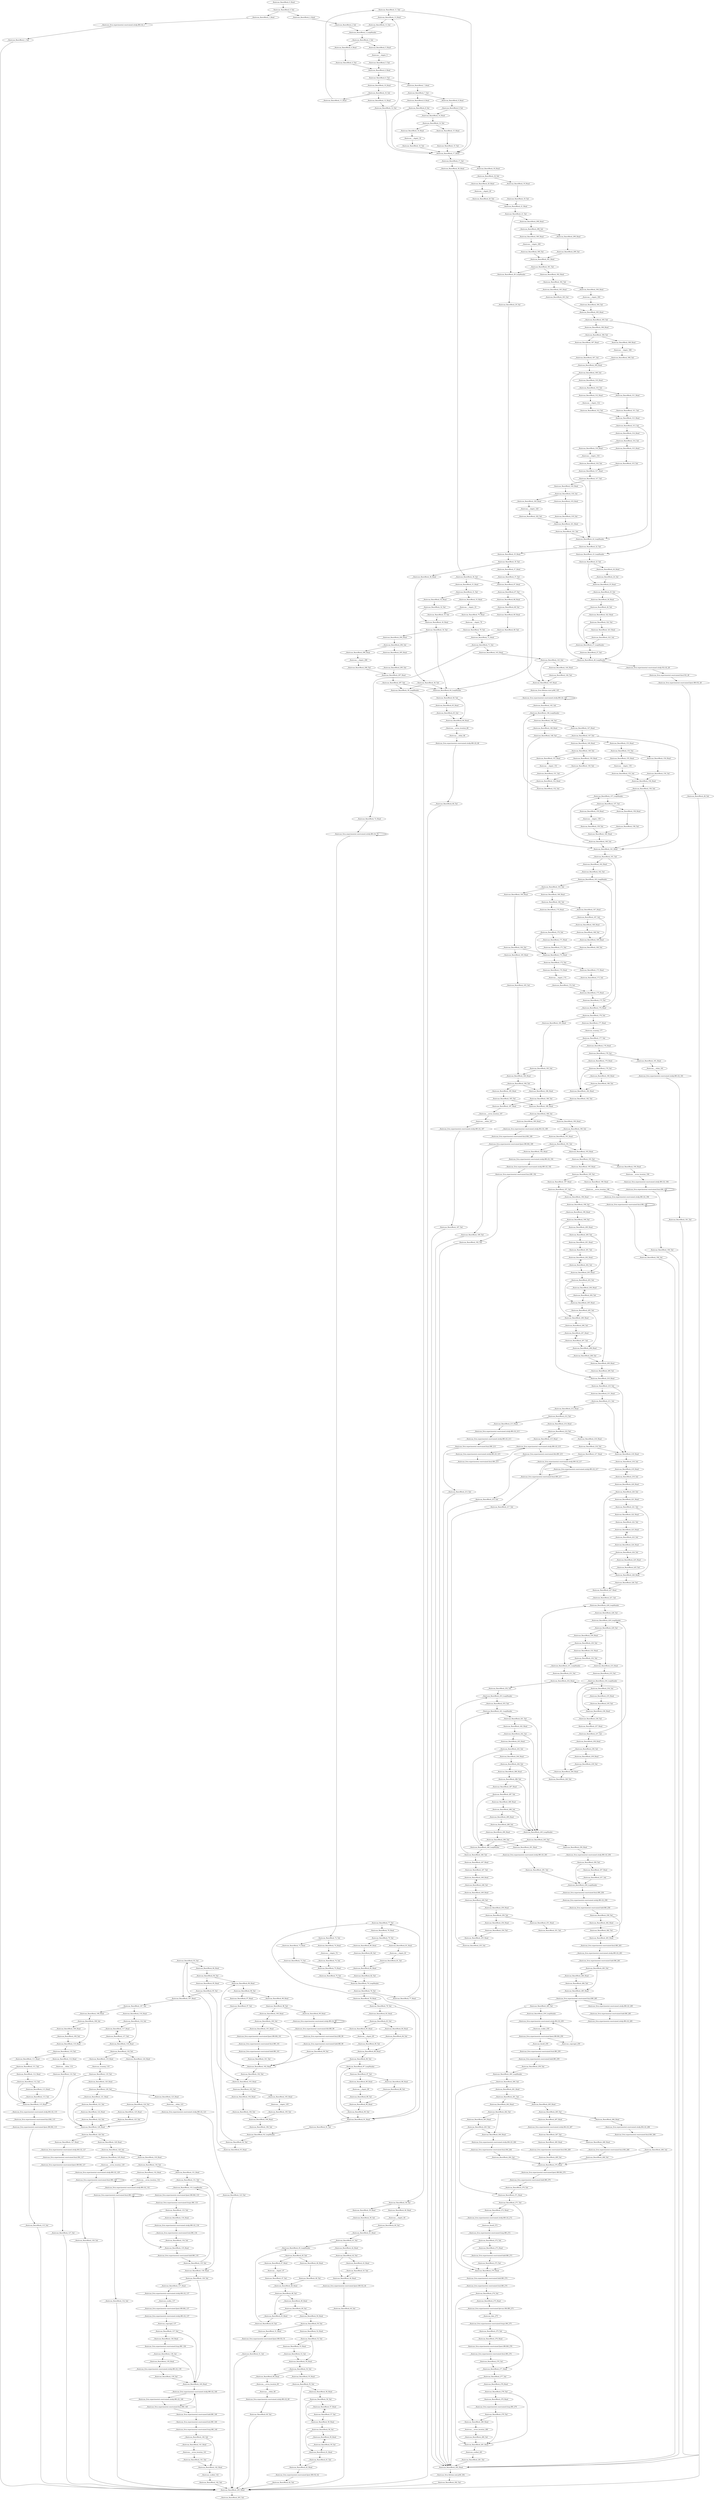 digraph G {
    "__floatscan_BasicBlock_64_LoopHeader" -> "__floatscan_BasicBlock_64_Tail"
    "__floatscan_BasicBlock_64_Tail" -> "__floatscan_BasicBlock_65_Head"
    "__floatscan_BasicBlock_64_Tail" -> "__floatscan_BasicBlock_66_Head"
    "__floatscan_BasicBlock_65_Head" -> "__floatscan_BasicBlock_65_Tail"
    "__floatscan_BasicBlock_65_Tail" -> "__floatscan_BasicBlock_66_Head"
    "__floatscan_BasicBlock_66_Head" -> "__floatscan___errno_location_66"
    "__floatscan___errno_location_66" -> "__floatscan___shlim_66"
    "__floatscan___shlim_66" -> "__floatscan_llvm.experimental.constrained.sitofp.f80.i32_66"
    "__floatscan_llvm.experimental.constrained.sitofp.f80.i32_66" -> "__floatscan_BasicBlock_66_Tail"
    "__floatscan_BasicBlock_66_Tail" -> "__floatscan_BasicBlock_293_Head"
    "__floatscan_BasicBlock_67_Head" -> "__floatscan_BasicBlock_67_Tail"
    "__floatscan_BasicBlock_67_Tail" -> "__floatscan_BasicBlock_68_Head"
    "__floatscan_BasicBlock_67_Tail" -> "__floatscan_BasicBlock_145_Head"
    "__floatscan_BasicBlock_71_Head" -> "__floatscan_BasicBlock_71_Tail"
    "__floatscan_BasicBlock_71_Tail" -> "__floatscan_BasicBlock_72_Head"
    "__floatscan_BasicBlock_71_Tail" -> "__floatscan_BasicBlock_143_Head"
    "__floatscan_BasicBlock_72_Head" -> "__floatscan_llvm.experimental.constrained.sitofp.f80.i32_72"
    "__floatscan_llvm.experimental.constrained.sitofp.f80.i32_72" -> "__floatscan_llvm.experimental.constrained.sitofp.f80.i32_72"
    "__floatscan_llvm.experimental.constrained.sitofp.f80.i32_72" -> "__floatscan_BasicBlock_72_Tail"
    "__floatscan_BasicBlock_72_Tail" -> "__floatscan_BasicBlock_73_Head"
    "__floatscan_BasicBlock_72_Tail" -> "__floatscan_BasicBlock_74_Head"
    "__floatscan_BasicBlock_73_Head" -> "__floatscan_BasicBlock_73_Tail"
    "__floatscan_BasicBlock_73_Tail" -> "__floatscan_BasicBlock_75_Head"
    "__floatscan_BasicBlock_68_Head" -> "__floatscan_BasicBlock_68_Tail"
    "__floatscan_BasicBlock_68_Tail" -> "__floatscan_BasicBlock_69_Head"
    "__floatscan_BasicBlock_68_Tail" -> "__floatscan_BasicBlock_70_Head"
    "__floatscan_BasicBlock_69_Head" -> "__floatscan_BasicBlock_69_Tail"
    "__floatscan_BasicBlock_69_Tail" -> "__floatscan_BasicBlock_71_Head"
    "__floatscan_BasicBlock_70_Head" -> "__floatscan___shgetc_70"
    "__floatscan___shgetc_70" -> "__floatscan_BasicBlock_70_Tail"
    "__floatscan_BasicBlock_70_Tail" -> "__floatscan_BasicBlock_71_Head"
    "__floatscan_BasicBlock_48_Head" -> "__floatscan_BasicBlock_48_Tail"
    "__floatscan_BasicBlock_48_Tail" -> "__floatscan_BasicBlock_49_Head"
    "__floatscan_BasicBlock_48_Tail" -> "__floatscan_BasicBlock_63_Head"
    "__floatscan_BasicBlock_49_Head" -> "__floatscan_BasicBlock_49_Tail"
    "__floatscan_BasicBlock_22_Tail" -> "__floatscan_BasicBlock_23_LoopHeader"
    "__floatscan_BasicBlock_22_Tail" -> "__floatscan_BasicBlock_35_Head"
    "__floatscan_BasicBlock_23_LoopHeader" -> "__floatscan_BasicBlock_23_Tail"
    "__floatscan_BasicBlock_23_Tail" -> "__floatscan_BasicBlock_24_Head"
    "__floatscan_BasicBlock_23_Tail" -> "__floatscan_BasicBlock_25_Head"
    "__floatscan_BasicBlock_6_Tail" -> "__floatscan_BasicBlock_7_Head"
    "__floatscan_BasicBlock_6_Tail" -> "__floatscan_BasicBlock_10_Head"
    "__floatscan_BasicBlock_7_Head" -> "__floatscan_BasicBlock_7_Tail"
    "__floatscan_BasicBlock_7_Tail" -> "__floatscan_BasicBlock_8_Head"
    "__floatscan_BasicBlock_7_Tail" -> "__floatscan_BasicBlock_9_Head"
    "__floatscan_llvm.experimental.constrained.sitofp.f80.i32_129" -> "__floatscan_llvm.experimental.constrained.fmul.f80_129"
    "__floatscan_llvm.experimental.constrained.fmul.f80_129" -> "__floatscan_llvm.experimental.constrained.fmul.f80_129"
    "__floatscan_llvm.experimental.constrained.fmul.f80_129" -> "__floatscan_BasicBlock_129_Tail"
    "__floatscan_BasicBlock_129_Tail" -> "__floatscan_BasicBlock_293_Head"
    "__floatscan_BasicBlock_4_Head" -> "__floatscan_BasicBlock_4_Tail"
    "__floatscan_BasicBlock_4_Tail" -> "__floatscan_BasicBlock_6_Head"
    "__floatscan_BasicBlock_5_Head" -> "__floatscan___shgetc_5"
    "__floatscan_BasicBlock_217_Head" -> "__floatscan_llvm.experimental.constrained.sitofp.f80.i32_217"
    "__floatscan_llvm.experimental.constrained.sitofp.f80.i32_217" -> "__floatscan_llvm.experimental.constrained.uitofp.f80.i32_217"
    "__floatscan_llvm.experimental.constrained.sitofp.f80.i32_217" -> "__floatscan_llvm.experimental.constrained.fmul.f80_217"
    "__floatscan_llvm.experimental.constrained.uitofp.f80.i32_217" -> "__floatscan_llvm.experimental.constrained.fmul.f80_217"
    "__floatscan_llvm.experimental.constrained.fmul.f80_217" -> "__floatscan_llvm.experimental.constrained.sitofp.f80.i32_217"
    "__floatscan_llvm.experimental.constrained.fmul.f80_217" -> "__floatscan_BasicBlock_217_Tail"
    "__floatscan_BasicBlock_217_Tail" -> "__floatscan_BasicBlock_292_Head"
    "__floatscan_BasicBlock_230_Head" -> "__floatscan_BasicBlock_230_Tail"
    "__floatscan_BasicBlock_230_Tail" -> "__floatscan_BasicBlock_231_LoopHeader"
    "__floatscan_BasicBlock_230_Tail" -> "__floatscan_BasicBlock_232_Head"
    "__floatscan_BasicBlock_231_LoopHeader" -> "__floatscan_BasicBlock_231_Tail"
    "__floatscan_BasicBlock_231_Tail" -> "__floatscan_BasicBlock_252_Head"
    "__floatscan_BasicBlock_232_Head" -> "__floatscan_BasicBlock_232_Tail"
    "__floatscan_BasicBlock_232_Tail" -> "__floatscan_BasicBlock_231_LoopHeader"
    "__floatscan_BasicBlock_232_Tail" -> "__floatscan_BasicBlock_233_Head"
    "__floatscan_BasicBlock_77_Head" -> "__floatscan_BasicBlock_77_Tail"
    "__floatscan_BasicBlock_77_Tail" -> "__floatscan_BasicBlock_91_Head"
    "__floatscan_BasicBlock_77_Tail" -> "__floatscan_BasicBlock_79_Head"
    "__floatscan_BasicBlock_78_Head" -> "__floatscan_BasicBlock_78_Tail"
    "__floatscan_BasicBlock_78_Tail" -> "__floatscan_BasicBlock_91_Head"
    "__floatscan_BasicBlock_78_Tail" -> "__floatscan_BasicBlock_83_Head"
    "__floatscan_BasicBlock_125_Tail" -> "__floatscan_BasicBlock_126_Head"
    "__floatscan_BasicBlock_126_Head" -> "__floatscan_BasicBlock_126_Tail"
    "__floatscan_BasicBlock_126_Tail" -> "__floatscan_BasicBlock_127_Head"
    "__floatscan_BasicBlock_126_Tail" -> "__floatscan_BasicBlock_128_Head"
    "__floatscan_BasicBlock_127_Head" -> "__floatscan_llvm.experimental.constrained.sitofp.f64.i32_127"
    "__floatscan_BasicBlock_96_Head" -> "__floatscan_BasicBlock_96_Tail"
    "__floatscan_BasicBlock_96_Tail" -> "__floatscan_BasicBlock_97_Head"
    "__floatscan_BasicBlock_96_Tail" -> "__floatscan_BasicBlock_98_Head"
    "__floatscan_BasicBlock_97_Head" -> "__floatscan_BasicBlock_97_Tail"
    "__floatscan_BasicBlock_97_Tail" -> "__floatscan_BasicBlock_102_Head"
    "__floatscan_BasicBlock_284_Tail" -> "__floatscan_BasicBlock_285_Head"
    "__floatscan_BasicBlock_285_Head" -> "__floatscan_llvm.experimental.constrained.fmul.f80_285"
    "__floatscan_llvm.experimental.constrained.fmul.f80_285" -> "__floatscan_llvm.experimental.constrained.uitofp.f80.i32_285"
    "__floatscan_llvm.experimental.constrained.fmul.f80_285" -> "__floatscan_BasicBlock_285_Tail"
    "__floatscan_llvm.experimental.constrained.uitofp.f80.i32_285" -> "__floatscan_llvm.experimental.constrained.fadd.f80_285"
    "__floatscan_llvm.experimental.constrained.fadd.f80_285" -> "__floatscan_llvm.experimental.constrained.sitofp.f80.i32_285"
    "__floatscan_llvm.experimental.constrained.sitofp.f80.i32_285" -> "__floatscan_llvm.experimental.constrained.fmul.f80_285"
    "__floatscan_BasicBlock_46_Tail" -> "__floatscan_BasicBlock_48_Head"
    "__floatscan_BasicBlock_47_Head" -> "__floatscan___shgetc_47"
    "__floatscan___shgetc_47" -> "__floatscan_BasicBlock_47_Tail"
    "__floatscan_BasicBlock_47_Tail" -> "__floatscan_BasicBlock_48_Head"
    "__floatscan_BasicBlock_52_Tail" -> "__floatscan_BasicBlock_53_Head"
    "__floatscan_BasicBlock_52_Tail" -> "__floatscan_BasicBlock_54_Head"
    "__floatscan_BasicBlock_53_Head" -> "__floatscan_BasicBlock_53_Tail"
    "__floatscan_BasicBlock_53_Tail" -> "__floatscan_BasicBlock_54_Head"
    "__floatscan_BasicBlock_218_Head" -> "__floatscan_BasicBlock_218_Tail"
    "__floatscan_BasicBlock_218_Tail" -> "__floatscan_BasicBlock_219_Head"
    "__floatscan_BasicBlock_219_Head" -> "__floatscan_BasicBlock_219_Tail"
    "__floatscan_BasicBlock_219_Tail" -> "__floatscan_BasicBlock_219_Head"
    "__floatscan_BasicBlock_219_Tail" -> "__floatscan_BasicBlock_220_Head"
    "__floatscan_BasicBlock_220_Head" -> "__floatscan_BasicBlock_220_Tail"
    "__floatscan_BasicBlock_220_Tail" -> "__floatscan_BasicBlock_221_Head"
    "__floatscan_BasicBlock_220_Tail" -> "__floatscan_BasicBlock_227_Head"
    "__floatscan_BasicBlock_99_Tail" -> "__floatscan_BasicBlock_102_Head"
    "__floatscan_BasicBlock_100_Head" -> "__floatscan_BasicBlock_100_Tail"
    "__floatscan_BasicBlock_100_Tail" -> "__floatscan_BasicBlock_101_Head"
    "__floatscan_BasicBlock_100_Tail" -> "__floatscan_BasicBlock_102_Head"
    "__floatscan_BasicBlock_101_Head" -> "__floatscan_llvm.experimental.constrained.fpext.f80.f64_101"
    "__floatscan_BasicBlock_61_Head" -> "__floatscan_BasicBlock_61_Tail"
    "__floatscan_BasicBlock_61_Tail" -> "__floatscan_BasicBlock_62_Head"
    "__floatscan_BasicBlock_62_Head" -> "__floatscan_llvm.experimental.constrained.fpext.f80.f32_62"
    "__floatscan_llvm.experimental.constrained.fpext.f80.f32_62" -> "__floatscan_BasicBlock_62_Tail"
    "__floatscan_BasicBlock_25_Tail" -> "__floatscan_BasicBlock_26_Head"
    "__floatscan_BasicBlock_25_Tail" -> "__floatscan_BasicBlock_28_LoopHeader"
    "__floatscan_BasicBlock_26_Head" -> "__floatscan_BasicBlock_26_Tail"
    "__floatscan_BasicBlock_26_Tail" -> "__floatscan_BasicBlock_27_LoopHeader"
    "__floatscan_BasicBlock_26_Tail" -> "__floatscan_BasicBlock_322_Head"
    "__floatscan_BasicBlock_24_Head" -> "__floatscan_BasicBlock_24_Tail"
    "__floatscan_BasicBlock_24_Tail" -> "__floatscan_BasicBlock_25_Head"
    "__floatscan_BasicBlock_25_Head" -> "__floatscan_BasicBlock_25_Tail"
    "__floatscan_BasicBlock_11_Head" -> "__floatscan_BasicBlock_11_Tail"
    "__floatscan_BasicBlock_11_Tail" -> "__floatscan_BasicBlock_13_Head"
    "__floatscan_BasicBlock_11_Tail" -> "__floatscan_BasicBlock_17_Head"
    "__floatscan_BasicBlock_12_Head" -> "__floatscan_BasicBlock_12_Tail"
    "__floatscan___shlim_60" -> "__floatscan_llvm.experimental.constrained.sitofp.f80.i32_60"
    "__floatscan_llvm.experimental.constrained.sitofp.f80.i32_60" -> "__floatscan_BasicBlock_60_Tail"
    "__floatscan_BasicBlock_60_Tail" -> "__floatscan_BasicBlock_293_Head"
    "__floatscan___shlim_114" -> "__floatscan_BasicBlock_114_Tail"
    "__floatscan_BasicBlock_114_Tail" -> "__floatscan_BasicBlock_115_Head"
    "__floatscan_BasicBlock_115_Head" -> "__floatscan_llvm.experimental.constrained.sitofp.f64.i32_115"
    "__floatscan_llvm.experimental.constrained.sitofp.f64.i32_115" -> "__floatscan_llvm.experimental.constrained.fmul.f64_115"
    "__floatscan_llvm.experimental.constrained.sitofp.f80.i32_272" -> "__floatscan_fmodl_272"
    "__floatscan_fmodl_272" -> "__floatscan_llvm.experimental.constrained.fcmp.f80_272"
    "__floatscan_llvm.experimental.constrained.fcmp.f80_272" -> "__floatscan_BasicBlock_272_Tail"
    "__floatscan_BasicBlock_272_Tail" -> "__floatscan_BasicBlock_273_Head"
    "__floatscan_BasicBlock_272_Tail" -> "__floatscan_BasicBlock_274_Head"
    "__floatscan_BasicBlock_273_Head" -> "__floatscan_llvm.experimental.constrained.fadd.f80_273"
    "__floatscan_llvm.experimental.constrained.fadd.f80_273" -> "__floatscan_BasicBlock_273_Tail"
    "__floatscan_BasicBlock_273_Tail" -> "__floatscan_BasicBlock_274_Head"
    "__floatscan_BasicBlock_14_Head" -> "__floatscan_BasicBlock_14_Tail"
    "__floatscan_BasicBlock_14_Tail" -> "__floatscan_BasicBlock_15_Head"
    "__floatscan_BasicBlock_14_Tail" -> "__floatscan_BasicBlock_16_Head"
    "__floatscan_BasicBlock_15_Head" -> "__floatscan_BasicBlock_15_Tail"
    "__floatscan_BasicBlock_110_Tail" -> "__floatscan_BasicBlock_111_Head"
    "__floatscan_BasicBlock_110_Tail" -> "__floatscan_BasicBlock_114_Head"
    "__floatscan_BasicBlock_111_Head" -> "__floatscan_BasicBlock_111_Tail"
    "__floatscan_BasicBlock_111_Tail" -> "__floatscan_BasicBlock_115_Head"
    "__floatscan_BasicBlock_111_Tail" -> "__floatscan_BasicBlock_112_Head"
    "__floatscan_BasicBlock_112_Head" -> "__floatscan_BasicBlock_112_Tail"
    "__floatscan_BasicBlock_122_Head" -> "__floatscan_BasicBlock_122_Tail"
    "__floatscan_BasicBlock_122_Tail" -> "__floatscan_BasicBlock_126_Head"
    "__floatscan_BasicBlock_123_Head" -> "__floatscan___shlim_123"
    "__floatscan___shlim_123" -> "__floatscan_llvm.experimental.constrained.sitofp.f80.i32_123"
    "__floatscan_llvm.experimental.constrained.sitofp.f80.i32_123" -> "__floatscan_BasicBlock_123_Tail"
    "__floatscan_BasicBlock_289_Tail" -> "__floatscan_BasicBlock_290_Head"
    "__floatscan_BasicBlock_289_Tail" -> "__floatscan_BasicBlock_245_LoopHeader"
    "__floatscan_BasicBlock_290_Head" -> "__floatscan_BasicBlock_290_Tail"
    "__floatscan_BasicBlock_290_Tail" -> "__floatscan_BasicBlock_291_Head"
    "__floatscan_BasicBlock_290_Tail" -> "__floatscan_BasicBlock_246_LoopHeader"
    "__floatscan_BasicBlock_291_Head" -> "__floatscan_llvm.experimental.constrained.sitofp.f80.i32_291"
    "__floatscan_llvm.experimental.constrained.sitofp.f80.i32_291" -> "__floatscan_BasicBlock_291_Tail"
    "__floatscan_BasicBlock_291_Tail" -> "__floatscan_BasicBlock_258_LoopHeader"
    "__floatscan_BasicBlock_292_Head" -> "__floatscan_llvm.lifetime.end.p0i8_292"
    "__floatscan_BasicBlock_87_Tail" -> "__floatscan_BasicBlock_88_Head"
    "__floatscan_BasicBlock_87_Tail" -> "__floatscan_BasicBlock_89_Head"
    "__floatscan_BasicBlock_88_Head" -> "__floatscan_BasicBlock_88_Tail"
    "__floatscan_BasicBlock_88_Tail" -> "__floatscan_BasicBlock_90_Head"
    "__floatscan_fmodl_259" -> "__floatscan_llvm.experimental.constrained.fsub.f80_259"
    "__floatscan_llvm.experimental.constrained.fsub.f80_259" -> "__floatscan_llvm.experimental.constrained.fadd.f80_259"
    "__floatscan_llvm.experimental.constrained.fadd.f80_259" -> "__floatscan_BasicBlock_259_Tail"
    "__floatscan_BasicBlock_259_Tail" -> "__floatscan_BasicBlock_260_LoopHeader"
    "__floatscan_BasicBlock_260_LoopHeader" -> "__floatscan_BasicBlock_260_Tail"
    "__floatscan_BasicBlock_260_Tail" -> "__floatscan_BasicBlock_261_Head"
    "__floatscan_BasicBlock_260_Tail" -> "__floatscan_BasicBlock_274_Head"
    "__floatscan_BasicBlock_261_Head" -> "__floatscan_BasicBlock_261_Tail"
    "__floatscan_BasicBlock_123_Tail" -> "__floatscan_BasicBlock_293_Head"
    "__floatscan_BasicBlock_124_Head" -> "__floatscan_BasicBlock_124_Tail"
    "__floatscan_BasicBlock_124_Tail" -> "__floatscan_BasicBlock_126_Head"
    "__floatscan_BasicBlock_124_Tail" -> "__floatscan_BasicBlock_125_Head"
    "__floatscan_BasicBlock_125_Head" -> "__floatscan_BasicBlock_125_Tail"
    "__floatscan_BasicBlock_130_Head" -> "__floatscan_BasicBlock_130_Tail"
    "__floatscan_BasicBlock_130_Tail" -> "__floatscan_BasicBlock_131_Head"
    "__floatscan_BasicBlock_130_Tail" -> "__floatscan_BasicBlock_132_Head"
    "__floatscan_BasicBlock_131_Head" -> "__floatscan_BasicBlock_131_Tail"
    "__floatscan_BasicBlock_131_Tail" -> "__floatscan_BasicBlock_136_Head"
    "__floatscan_BasicBlock_131_Tail" -> "__floatscan_BasicBlock_133_LoopHeader"
    "__floatscan_BasicBlock_132_Head" -> "__floatscan___errno_location_132"
    "__floatscan_BasicBlock_90_Tail" -> "__floatscan_BasicBlock_91_Head"
    "__floatscan_BasicBlock_90_Tail" -> "__floatscan_BasicBlock_87_LoopHeader"
    "__floatscan_BasicBlock_91_Head" -> "__floatscan_BasicBlock_91_Tail"
    "__floatscan_BasicBlock_91_Tail" -> "__floatscan_BasicBlock_92_LoopHeader"
    "__floatscan_BasicBlock_92_LoopHeader" -> "__floatscan_BasicBlock_92_Tail"
    "__floatscan_BasicBlock_92_Tail" -> "__floatscan_BasicBlock_96_Head"
    "__floatscan_BasicBlock_92_Tail" -> "__floatscan_BasicBlock_93_Head"
    "__floatscan_BasicBlock_93_Head" -> "__floatscan_BasicBlock_93_Tail"
    "__floatscan_BasicBlock_93_Tail" -> "__floatscan_BasicBlock_94_Head"
    "__floatscan_BasicBlock_93_Tail" -> "__floatscan_BasicBlock_107_Head"
    "__floatscan_BasicBlock_94_Head" -> "__floatscan_BasicBlock_94_Tail"
    "__floatscan_BasicBlock_194_Tail" -> "__floatscan_BasicBlock_292_Head"
    "__floatscan_BasicBlock_195_Head" -> "__floatscan_BasicBlock_195_Tail"
    "__floatscan_BasicBlock_195_Tail" -> "__floatscan_BasicBlock_196_Head"
    "__floatscan_BasicBlock_195_Tail" -> "__floatscan_BasicBlock_197_Head"
    "__floatscan_BasicBlock_196_Head" -> "__floatscan___errno_location_196"
    "__floatscan___errno_location_196" -> "__floatscan_llvm.experimental.constrained.sitofp.f80.i32_196"
    "__floatscan_llvm.experimental.constrained.sitofp.f80.i32_196" -> "__floatscan_llvm.experimental.constrained.fmul.f80_196"
    "__floatscan_BasicBlock_233_Head" -> "__floatscan_BasicBlock_233_Tail"
    "__floatscan_BasicBlock_233_Tail" -> "__floatscan_BasicBlock_234_LoopHeader"
    "__floatscan_BasicBlock_234_LoopHeader" -> "__floatscan_BasicBlock_234_Tail"
    "__floatscan_BasicBlock_234_Tail" -> "__floatscan_BasicBlock_235_Head"
    "__floatscan_BasicBlock_234_Tail" -> "__floatscan_BasicBlock_236_Head"
    "__floatscan_BasicBlock_235_Head" -> "__floatscan_BasicBlock_235_Tail"
    "__floatscan_BasicBlock_235_Tail" -> "__floatscan_BasicBlock_236_Head"
    "__floatscan_BasicBlock_242_Head" -> "__floatscan_BasicBlock_242_Tail"
    "__floatscan_BasicBlock_242_Tail" -> "__floatscan_BasicBlock_243_Head"
    "__floatscan_BasicBlock_242_Tail" -> "__floatscan_BasicBlock_245_LoopHeader"
    "__floatscan_BasicBlock_243_Head" -> "__floatscan_BasicBlock_243_Tail"
    "__floatscan_BasicBlock_243_Tail" -> "__floatscan_BasicBlock_244_Head"
    "__floatscan_BasicBlock_243_Tail" -> "__floatscan_BasicBlock_246_LoopHeader"
    "__floatscan_BasicBlock_244_Head" -> "__floatscan_BasicBlock_244_Tail"
    "__floatscan_BasicBlock_244_Tail" -> "__floatscan_BasicBlock_245_LoopHeader"
    "__floatscan_BasicBlock_244_Tail" -> "__floatscan_BasicBlock_286_Head"
    "__floatscan_BasicBlock_20_Head" -> "__floatscan___shgetc_20"
    "__floatscan___shgetc_20" -> "__floatscan_BasicBlock_20_Tail"
    "__floatscan_BasicBlock_20_Tail" -> "__floatscan_BasicBlock_21_Head"
    "__floatscan_llvm.experimental.constrained.fmul.f80_140" -> "__floatscan_llvm.experimental.constrained.fadd.f80_140"
    "__floatscan_llvm.experimental.constrained.fadd.f80_140" -> "__floatscan_llvm.experimental.constrained.fsub.f80_140"
    "__floatscan_llvm.experimental.constrained.fadd.f80_140" -> "__floatscan_llvm.experimental.constrained.sitofp.f80.i32_140"
    "__floatscan_llvm.experimental.constrained.fsub.f80_140" -> "__floatscan_llvm.experimental.constrained.fcmp.f80_140"
    "__floatscan_llvm.experimental.constrained.fcmp.f80_140" -> "__floatscan_BasicBlock_140_Tail"
    "__floatscan_BasicBlock_49_Tail" -> "__floatscan_BasicBlock_50_Head"
    "__floatscan_BasicBlock_49_Tail" -> "__floatscan_BasicBlock_63_Head"
    "__floatscan_BasicBlock_50_Head" -> "__floatscan_BasicBlock_50_Tail"
    "__floatscan_BasicBlock_50_Tail" -> "__floatscan_BasicBlock_51_Head"
    "__floatscan_BasicBlock_50_Tail" -> "__floatscan_BasicBlock_52_Head"
    "__floatscan_BasicBlock_51_Head" -> "__floatscan_llvm.experimental.constrained.fpext.f80.f32_51"
    "__floatscan_BasicBlock_81_Head" -> "__floatscan___shgetc_81"
    "__floatscan___shgetc_81" -> "__floatscan_BasicBlock_81_Tail"
    "__floatscan_BasicBlock_81_Tail" -> "__floatscan_BasicBlock_82_Head"
    "__floatscan_BasicBlock_82_Head" -> "__floatscan_BasicBlock_82_Tail"
    "__floatscan_BasicBlock_171_Head" -> "__floatscan_BasicBlock_171_Tail"
    "__floatscan_BasicBlock_171_Tail" -> "__floatscan_BasicBlock_172_Head"
    "__floatscan_BasicBlock_172_Head" -> "__floatscan_BasicBlock_172_Tail"
    "__floatscan_BasicBlock_172_Tail" -> "__floatscan_BasicBlock_173_Head"
    "__floatscan_BasicBlock_172_Tail" -> "__floatscan_BasicBlock_174_Head"
    "__floatscan_BasicBlock_173_Head" -> "__floatscan_BasicBlock_173_Tail"
    "__floatscan_BasicBlock_173_Tail" -> "__floatscan_BasicBlock_175_Head"
    "__floatscan_BasicBlock_201_Tail" -> "__floatscan_BasicBlock_202_Head"
    "__floatscan_BasicBlock_202_Head" -> "__floatscan_BasicBlock_202_Tail"
    "__floatscan_BasicBlock_202_Tail" -> "__floatscan_BasicBlock_202_Head"
    "__floatscan_BasicBlock_202_Tail" -> "__floatscan_BasicBlock_203_Head"
    "__floatscan_BasicBlock_203_Head" -> "__floatscan_BasicBlock_203_Tail"
    "__floatscan_BasicBlock_203_Tail" -> "__floatscan_BasicBlock_204_Head"
    "__floatscan_BasicBlock_203_Tail" -> "__floatscan_BasicBlock_205_Head"
    "__floatscan_BasicBlock_55_Tail" -> "__floatscan_BasicBlock_62_Head"
    "__floatscan_BasicBlock_55_Tail" -> "__floatscan_BasicBlock_56_Head"
    "__floatscan_BasicBlock_56_Head" -> "__floatscan_BasicBlock_56_Tail"
    "__floatscan_BasicBlock_56_Tail" -> "__floatscan_BasicBlock_57_Head"
    "__floatscan_BasicBlock_56_Tail" -> "__floatscan_BasicBlock_58_Head"
    "__floatscan_BasicBlock_57_Head" -> "__floatscan_BasicBlock_57_Tail"
    "__floatscan_BasicBlock_210_Head" -> "__floatscan_BasicBlock_210_Tail"
    "__floatscan_BasicBlock_210_Tail" -> "__floatscan_BasicBlock_218_Head"
    "__floatscan_BasicBlock_210_Tail" -> "__floatscan_BasicBlock_211_Head"
    "__floatscan_BasicBlock_211_Head" -> "__floatscan_BasicBlock_211_Tail"
    "__floatscan_BasicBlock_211_Tail" -> "__floatscan_BasicBlock_218_Head"
    "__floatscan_BasicBlock_211_Tail" -> "__floatscan_BasicBlock_212_Head"
    "__floatscan_BasicBlock_212_Head" -> "__floatscan_BasicBlock_212_Tail"
    "__floatscan_BasicBlock_280_Head" -> "__floatscan___errno_location_280"
    "__floatscan___errno_location_280" -> "__floatscan_BasicBlock_280_Tail"
    "__floatscan_BasicBlock_280_Tail" -> "__floatscan_BasicBlock_281_Head"
    "__floatscan_BasicBlock_281_Head" -> "__floatscan_scalbnl_281"
    "__floatscan_scalbnl_281" -> "__floatscan_BasicBlock_281_Tail"
    "__floatscan_BasicBlock_281_Tail" -> "__floatscan_BasicBlock_292_Head"
    "__floatscan_BasicBlock_282_Head" -> "__floatscan_BasicBlock_282_Tail"
    "__floatscan_BasicBlock_322_Tail" -> "__floatscan_BasicBlock_323_Head"
    "__floatscan_BasicBlock_322_Tail" -> "__floatscan_BasicBlock_27_LoopHeader"
    "__floatscan_BasicBlock_323_Head" -> "__floatscan_BasicBlock_323_Tail"
    "__floatscan_BasicBlock_323_Tail" -> "__floatscan_BasicBlock_27_LoopHeader"
    "__floatscan_BasicBlock_142_Head" -> "__floatscan_scalbnl_142"
    "__floatscan_scalbnl_142" -> "__floatscan_BasicBlock_142_Tail"
    "__floatscan_BasicBlock_142_Tail" -> "__floatscan_BasicBlock_293_Head"
    "__floatscan_BasicBlock_143_Head" -> "__floatscan_BasicBlock_143_Tail"
    "__floatscan_BasicBlock_143_Tail" -> "__floatscan_BasicBlock_144_Head"
    "__floatscan_BasicBlock_143_Tail" -> "__floatscan_BasicBlock_145_Head"
    "__floatscan_BasicBlock_89_Head" -> "__floatscan___shgetc_89"
    "__floatscan___shgetc_89" -> "__floatscan_BasicBlock_89_Tail"
    "__floatscan_BasicBlock_89_Tail" -> "__floatscan_BasicBlock_90_Head"
    "__floatscan_BasicBlock_90_Head" -> "__floatscan_BasicBlock_90_Tail"
    "__floatscan_BasicBlock_154_Tail" -> "__floatscan_BasicBlock_156_Head"
    "__floatscan_BasicBlock_155_Head" -> "__floatscan___shgetc_155"
    "__floatscan___shgetc_155" -> "__floatscan_BasicBlock_155_Tail"
    "__floatscan_BasicBlock_155_Tail" -> "__floatscan_BasicBlock_156_Head"
    "__floatscan_BasicBlock_156_Head" -> "__floatscan_BasicBlock_156_Tail"
    "__floatscan_BasicBlock_245_LoopHeader" -> "__floatscan_BasicBlock_245_Tail"
    "__floatscan_BasicBlock_245_Tail" -> "__floatscan_BasicBlock_246_LoopHeader"
    "__floatscan_BasicBlock_245_Tail" -> "__floatscan_BasicBlock_256_Head"
    "__floatscan_BasicBlock_246_LoopHeader" -> "__floatscan_BasicBlock_246_Tail"
    "__floatscan_BasicBlock_246_Tail" -> "__floatscan_BasicBlock_247_Head"
    "__floatscan_BasicBlock_246_Tail" -> "__floatscan_BasicBlock_241_LoopHeader"
    "__floatscan_BasicBlock_247_Head" -> "__floatscan_BasicBlock_247_Tail"
    "__floatscan_BasicBlock_247_Tail" -> "__floatscan_BasicBlock_248_Head"
    "__floatscan_BasicBlock_308_Tail" -> "__floatscan_BasicBlock_309_Head"
    "__floatscan_BasicBlock_309_Head" -> "__floatscan_BasicBlock_309_Tail"
    "__floatscan_BasicBlock_309_Tail" -> "__floatscan_BasicBlock_310_Head"
    "__floatscan_BasicBlock_309_Tail" -> "__floatscan_BasicBlock_22_LoopHeader"
    "__floatscan_BasicBlock_310_Head" -> "__floatscan_BasicBlock_310_Tail"
    "__floatscan_BasicBlock_310_Tail" -> "__floatscan_BasicBlock_311_Head"
    "__floatscan_BasicBlock_310_Tail" -> "__floatscan_BasicBlock_312_Head"
    "__floatscan_BasicBlock_311_Head" -> "__floatscan_BasicBlock_311_Tail"
    "__floatscan_BasicBlock_311_Tail" -> "__floatscan_BasicBlock_313_Head"
    "__floatscan_BasicBlock_312_Head" -> "__floatscan___shgetc_312"
    "__floatscan_BasicBlock_207_Head" -> "__floatscan_BasicBlock_207_Tail"
    "__floatscan_BasicBlock_207_Tail" -> "__floatscan_BasicBlock_207_Head"
    "__floatscan_BasicBlock_207_Tail" -> "__floatscan_BasicBlock_208_Head"
    "__floatscan_BasicBlock_208_Head" -> "__floatscan_BasicBlock_208_Tail"
    "__floatscan_BasicBlock_208_Tail" -> "__floatscan_BasicBlock_209_Head"
    "__floatscan_BasicBlock_209_Head" -> "__floatscan_BasicBlock_209_Tail"
    "__floatscan_BasicBlock_209_Tail" -> "__floatscan_BasicBlock_210_Head"
    "__floatscan_BasicBlock_213_Tail" -> "__floatscan_BasicBlock_292_Head"
    "__floatscan_BasicBlock_214_Head" -> "__floatscan_BasicBlock_214_Tail"
    "__floatscan_BasicBlock_214_Tail" -> "__floatscan_BasicBlock_215_Head"
    "__floatscan_BasicBlock_214_Tail" -> "__floatscan_BasicBlock_216_Head"
    "__floatscan_BasicBlock_215_Head" -> "__floatscan_llvm.experimental.constrained.sitofp.f80.i32_215"
    "__floatscan_llvm.experimental.constrained.sitofp.f80.i32_215" -> "__floatscan_llvm.experimental.constrained.uitofp.f80.i32_215"
    "__floatscan_llvm.experimental.constrained.sitofp.f80.i32_215" -> "__floatscan_llvm.experimental.constrained.fdiv.f80_215"
    "__floatscan_llvm.experimental.constrained.uitofp.f80.i32_215" -> "__floatscan_llvm.experimental.constrained.fmul.f80_215"
    "__floatscan_llvm.experimental.constrained.fpext.f80.f64_101" -> "__floatscan_llvm.experimental.constrained.fmul.f80_101"
    "__floatscan_llvm.experimental.constrained.fmul.f80_101" -> "__floatscan_llvm.experimental.constrained.fadd.f80_101"
    "__floatscan_llvm.experimental.constrained.fadd.f80_101" -> "__floatscan_BasicBlock_101_Tail"
    "__floatscan_BasicBlock_159_Head" -> "__floatscan___shgetc_159"
    "__floatscan___shgetc_159" -> "__floatscan_BasicBlock_159_Tail"
    "__floatscan_BasicBlock_159_Tail" -> "__floatscan_BasicBlock_160_Head"
    "__floatscan_BasicBlock_160_Head" -> "__floatscan_BasicBlock_160_Tail"
    "__floatscan_BasicBlock_160_Tail" -> "__floatscan_BasicBlock_161_Head"
    "__floatscan_BasicBlock_160_Tail" -> "__floatscan_BasicBlock_157_LoopHeader"
    "__floatscan_BasicBlock_30_Head" -> "__floatscan_BasicBlock_30_Tail"
    "__floatscan_BasicBlock_30_Tail" -> "__floatscan_BasicBlock_67_Head"
    "__floatscan_BasicBlock_30_Tail" -> "__floatscan_BasicBlock_31_Head"
    "__floatscan_BasicBlock_31_Head" -> "__floatscan_BasicBlock_31_Tail"
    "__floatscan_BasicBlock_31_Tail" -> "__floatscan_BasicBlock_32_Head"
    "__floatscan_BasicBlock_31_Tail" -> "__floatscan_BasicBlock_33_Head"
    "__floatscan___errno_location_132" -> "__floatscan_llvm.experimental.constrained.sitofp.f80.i32_132"
    "__floatscan_llvm.experimental.constrained.sitofp.f80.i32_132" -> "__floatscan_llvm.experimental.constrained.fmul.f80_132"
    "__floatscan_llvm.experimental.constrained.fmul.f80_132" -> "__floatscan_llvm.experimental.constrained.fmul.f80_132"
    "__floatscan_llvm.experimental.constrained.fmul.f80_132" -> "__floatscan_BasicBlock_132_Tail"
    "__floatscan_BasicBlock_132_Tail" -> "__floatscan_BasicBlock_293_Head"
    "__floatscan_BasicBlock_45_LoopHeader" -> "__floatscan_BasicBlock_45_Tail"
    "__floatscan_BasicBlock_45_Tail" -> "__floatscan_BasicBlock_47_Head"
    "__floatscan_BasicBlock_45_Tail" -> "__floatscan_BasicBlock_46_Head"
    "__floatscan_BasicBlock_46_Head" -> "__floatscan_BasicBlock_46_Tail"
    "__floatscan_BasicBlock_163_Tail" -> "__floatscan_BasicBlock_164_Head"
    "__floatscan_BasicBlock_163_Tail" -> "__floatscan_BasicBlock_166_Head"
    "__floatscan_BasicBlock_164_Head" -> "__floatscan_BasicBlock_164_Tail"
    "__floatscan_BasicBlock_164_Tail" -> "__floatscan_BasicBlock_172_Head"
    "__floatscan_BasicBlock_164_Tail" -> "__floatscan_BasicBlock_165_Head"
    "__floatscan_BasicBlock_165_Head" -> "__floatscan_BasicBlock_165_Tail"
    "__floatscan_BasicBlock_165_Tail" -> "__floatscan_BasicBlock_184_Head"
    "__floatscan_BasicBlock_94_Tail" -> "__floatscan_BasicBlock_96_Head"
    "__floatscan_BasicBlock_94_Tail" -> "__floatscan_BasicBlock_95_Head"
    "__floatscan_BasicBlock_95_Head" -> "__floatscan_BasicBlock_95_Tail"
    "__floatscan_BasicBlock_95_Tail" -> "__floatscan_BasicBlock_103_Head"
    "__floatscan_BasicBlock_95_Tail" -> "__floatscan_BasicBlock_107_Head"
    "__floatscan_BasicBlock_103_Tail" -> "__floatscan_BasicBlock_104_Head"
    "__floatscan_BasicBlock_103_Tail" -> "__floatscan_BasicBlock_105_Head"
    "__floatscan_BasicBlock_104_Head" -> "__floatscan_BasicBlock_104_Tail"
    "__floatscan_BasicBlock_104_Tail" -> "__floatscan_BasicBlock_106_Head"
    "__floatscan_BasicBlock_105_Head" -> "__floatscan___shgetc_105"
    "__floatscan_BasicBlock_12_Tail" -> "__floatscan_BasicBlock_13_Head"
    "__floatscan_BasicBlock_12_Tail" -> "__floatscan_BasicBlock_17_Head"
    "__floatscan_BasicBlock_13_Head" -> "__floatscan_BasicBlock_13_Tail"
    "__floatscan_BasicBlock_13_Tail" -> "__floatscan_BasicBlock_3_LoopHeader"
    "__floatscan_BasicBlock_185_Head" -> "__floatscan_BasicBlock_185_Tail"
    "__floatscan_BasicBlock_185_Tail" -> "__floatscan_BasicBlock_187_Head"
    "__floatscan_BasicBlock_185_Tail" -> "__floatscan_BasicBlock_188_Head"
    "__floatscan_BasicBlock_186_Head" -> "__floatscan_BasicBlock_186_Tail"
    "__floatscan_BasicBlock_186_Tail" -> "__floatscan_BasicBlock_187_Head"
    "__floatscan_BasicBlock_186_Tail" -> "__floatscan_BasicBlock_188_Head"
    "__floatscan_BasicBlock_187_Head" -> "__floatscan___errno_location_187"
    "__floatscan___errno_location_187" -> "__floatscan___shlim_187"
    "__floatscan_BasicBlock_152_Head" -> "__floatscan_BasicBlock_152_Tail"
    "__floatscan_BasicBlock_152_Tail" -> "__floatscan_BasicBlock_146_LoopHeader"
    "__floatscan_BasicBlock_153_Head" -> "__floatscan_BasicBlock_153_Tail"
    "__floatscan_BasicBlock_153_Tail" -> "__floatscan_BasicBlock_155_Head"
    "__floatscan_BasicBlock_153_Tail" -> "__floatscan_BasicBlock_154_Head"
    "__floatscan_BasicBlock_154_Head" -> "__floatscan_BasicBlock_154_Tail"
    "__floatscan_BasicBlock_182_Tail" -> "__floatscan_BasicBlock_188_Head"
    "__floatscan_BasicBlock_183_Head" -> "__floatscan_BasicBlock_183_Tail"
    "__floatscan_BasicBlock_183_Tail" -> "__floatscan_BasicBlock_186_Head"
    "__floatscan_BasicBlock_183_Tail" -> "__floatscan_BasicBlock_184_Head"
    "__floatscan_BasicBlock_184_Head" -> "__floatscan_BasicBlock_184_Tail"
    "__floatscan_BasicBlock_184_Tail" -> "__floatscan_BasicBlock_185_Head"
    "__floatscan_BasicBlock_184_Tail" -> "__floatscan_BasicBlock_186_Head"
    "__floatscan_BasicBlock_239_Head" -> "__floatscan_BasicBlock_239_Tail"
    "__floatscan_BasicBlock_239_Tail" -> "__floatscan_BasicBlock_240_Head"
    "__floatscan_BasicBlock_240_Head" -> "__floatscan_BasicBlock_240_Tail"
    "__floatscan_BasicBlock_240_Tail" -> "__floatscan_BasicBlock_228_LoopHeader"
    "__floatscan_BasicBlock_241_LoopHeader" -> "__floatscan_BasicBlock_241_Tail"
    "__floatscan_BasicBlock_241_Tail" -> "__floatscan_BasicBlock_242_Head"
    "__floatscan_BasicBlock_241_Tail" -> "__floatscan_BasicBlock_245_LoopHeader"
    "__floatscan_BasicBlock_118_Tail" -> "__floatscan_BasicBlock_124_Head"
    "__floatscan_BasicBlock_118_Tail" -> "__floatscan_BasicBlock_119_Head"
    "__floatscan_BasicBlock_119_Head" -> "__floatscan_scanexp_119"
    "__floatscan_scanexp_119" -> "__floatscan_BasicBlock_119_Tail"
    "__floatscan_BasicBlock_119_Tail" -> "__floatscan_BasicBlock_126_Head"
    "__floatscan_BasicBlock_119_Tail" -> "__floatscan_BasicBlock_120_Head"
    "__floatscan_BasicBlock_315_Tail" -> "__floatscan_BasicBlock_317_Head"
    "__floatscan_BasicBlock_316_Head" -> "__floatscan___shgetc_316"
    "__floatscan___shgetc_316" -> "__floatscan_BasicBlock_316_Tail"
    "__floatscan_BasicBlock_316_Tail" -> "__floatscan_BasicBlock_317_Head"
    "__floatscan_BasicBlock_317_Head" -> "__floatscan_BasicBlock_317_Tail"
    "__floatscan_BasicBlock_317_Tail" -> "__floatscan_BasicBlock_318_Head"
    "__floatscan_BasicBlock_317_Tail" -> "__floatscan_BasicBlock_22_LoopHeader"
    "__floatscan_BasicBlock_318_Head" -> "__floatscan_BasicBlock_318_Tail"
    "__floatscan_BasicBlock_318_Tail" -> "__floatscan_BasicBlock_319_Head"
    "__floatscan_BasicBlock_318_Tail" -> "__floatscan_BasicBlock_320_Head"
    "__floatscan_BasicBlock_74_Head" -> "__floatscan___shgetc_74"
    "__floatscan___shgetc_74" -> "__floatscan_BasicBlock_74_Tail"
    "__floatscan_BasicBlock_74_Tail" -> "__floatscan_BasicBlock_75_Head"
    "__floatscan_BasicBlock_75_Head" -> "__floatscan_BasicBlock_75_Tail"
    "__floatscan_BasicBlock_116_Tail" -> "__floatscan_BasicBlock_117_Head"
    "__floatscan_BasicBlock_116_Tail" -> "__floatscan_BasicBlock_118_Head"
    "__floatscan_BasicBlock_117_Head" -> "__floatscan_BasicBlock_117_Tail"
    "__floatscan_BasicBlock_117_Tail" -> "__floatscan_BasicBlock_117_Head"
    "__floatscan_BasicBlock_117_Tail" -> "__floatscan_BasicBlock_118_Head"
    "__floatscan_BasicBlock_118_Head" -> "__floatscan_BasicBlock_118_Tail"
    "__floatscan_BasicBlock_82_Tail" -> "__floatscan_BasicBlock_76_LoopHeader"
    "__floatscan_BasicBlock_83_Head" -> "__floatscan_BasicBlock_83_Tail"
    "__floatscan_BasicBlock_83_Tail" -> "__floatscan_BasicBlock_84_Head"
    "__floatscan_BasicBlock_83_Tail" -> "__floatscan_BasicBlock_85_Head"
    "__floatscan_BasicBlock_39_Tail" -> "__floatscan_BasicBlock_41_Head"
    "__floatscan_BasicBlock_40_Head" -> "__floatscan___shgetc_40"
    "__floatscan___shgetc_40" -> "__floatscan_BasicBlock_40_Tail"
    "__floatscan_BasicBlock_0_Head" -> "__floatscan_BasicBlock_0_Tail"
    "__floatscan_BasicBlock_0_Tail" -> "__floatscan_BasicBlock_1_Head"
    "__floatscan_BasicBlock_0_Tail" -> "__floatscan_BasicBlock_2_Head"
    "__floatscan_BasicBlock_1_Head" -> "__floatscan_llvm.experimental.constrained.sitofp.f80.i32_1"
    "__floatscan___shgetc_105" -> "__floatscan_BasicBlock_105_Tail"
    "__floatscan_BasicBlock_105_Tail" -> "__floatscan_BasicBlock_106_Head"
    "__floatscan_BasicBlock_106_Head" -> "__floatscan_BasicBlock_106_Tail"
    "__floatscan_BasicBlock_106_Tail" -> "__floatscan_BasicBlock_92_LoopHeader"
    "__floatscan_BasicBlock_17_Head" -> "__floatscan_BasicBlock_17_Tail"
    "__floatscan_BasicBlock_17_Tail" -> "__floatscan_BasicBlock_30_Head"
    "__floatscan_BasicBlock_17_Tail" -> "__floatscan_BasicBlock_18_Head"
    "__floatscan_BasicBlock_18_Head" -> "__floatscan_BasicBlock_18_Tail"
    "__floatscan_BasicBlock_147_Tail" -> "__floatscan_BasicBlock_149_Head"
    "__floatscan_BasicBlock_147_Tail" -> "__floatscan_BasicBlock_161_Head"
    "__floatscan_BasicBlock_148_Head" -> "__floatscan_BasicBlock_148_Tail"
    "__floatscan_BasicBlock_148_Tail" -> "__floatscan_BasicBlock_153_Head"
    "__floatscan_BasicBlock_148_Tail" -> "__floatscan_BasicBlock_161_Head"
    "__floatscan_BasicBlock_149_Head" -> "__floatscan_BasicBlock_149_Tail"
    "__floatscan_BasicBlock_149_Tail" -> "__floatscan_BasicBlock_150_Head"
    "__floatscan_BasicBlock_149_Tail" -> "__floatscan_BasicBlock_151_Head"
    "__floatscan_llvm.experimental.constrained.fdiv.f80_99" -> "__floatscan_llvm.experimental.constrained.fmul.f80_99"
    "__floatscan_llvm.experimental.constrained.fmul.f80_99" -> "__floatscan_llvm.experimental.constrained.fadd.f80_99"
    "__floatscan_llvm.experimental.constrained.fadd.f80_99" -> "__floatscan_BasicBlock_99_Tail"
    "__floatscan_BasicBlock_98_Head" -> "__floatscan_BasicBlock_98_Tail"
    "__floatscan_BasicBlock_98_Tail" -> "__floatscan_BasicBlock_100_Head"
    "__floatscan_BasicBlock_98_Tail" -> "__floatscan_BasicBlock_99_Head"
    "__floatscan_BasicBlock_99_Head" -> "__floatscan_llvm.experimental.constrained.sitofp.f80.i32_99"
    "__floatscan_llvm.experimental.constrained.sitofp.f80.i32_99" -> "__floatscan_llvm.experimental.constrained.fdiv.f80_99"
    "__floatscan_llvm.experimental.constrained.sitofp.f80.i32_99" -> "__floatscan_llvm.experimental.constrained.sitofp.f80.i32_99"
    "__floatscan_BasicBlock_193_Tail" -> "__floatscan_BasicBlock_195_Head"
    "__floatscan_BasicBlock_193_Tail" -> "__floatscan_BasicBlock_194_Head"
    "__floatscan_BasicBlock_194_Head" -> "__floatscan___errno_location_194"
    "__floatscan___errno_location_194" -> "__floatscan_llvm.experimental.constrained.sitofp.f80.i32_194"
    "__floatscan_llvm.experimental.constrained.sitofp.f80.i32_194" -> "__floatscan_llvm.experimental.constrained.fmul.f80_194"
    "__floatscan_llvm.experimental.constrained.fmul.f80_194" -> "__floatscan_BasicBlock_194_Tail"
    "__floatscan_llvm.experimental.constrained.fmul.f80_194" -> "__floatscan_llvm.experimental.constrained.fmul.f80_194"
    "__floatscan_BasicBlock_302_Head" -> "__floatscan_BasicBlock_302_Tail"
    "__floatscan_BasicBlock_302_Tail" -> "__floatscan_BasicBlock_303_Head"
    "__floatscan_BasicBlock_302_Tail" -> "__floatscan_BasicBlock_304_Head"
    "__floatscan_BasicBlock_303_Head" -> "__floatscan_BasicBlock_303_Tail"
    "__floatscan_BasicBlock_303_Tail" -> "__floatscan_BasicBlock_305_Head"
    "__floatscan_BasicBlock_304_Head" -> "__floatscan___shgetc_304"
    "__floatscan___shgetc_304" -> "__floatscan_BasicBlock_304_Tail"
    "__floatscan_BasicBlock_304_Tail" -> "__floatscan_BasicBlock_305_Head"
    "__floatscan_BasicBlock_101_Tail" -> "__floatscan_BasicBlock_102_Head"
    "__floatscan_BasicBlock_102_Head" -> "__floatscan_BasicBlock_102_Tail"
    "__floatscan_BasicBlock_102_Tail" -> "__floatscan_BasicBlock_103_Head"
    "__floatscan_BasicBlock_103_Head" -> "__floatscan_BasicBlock_103_Tail"
    "__floatscan_BasicBlock_140_Tail" -> "__floatscan_BasicBlock_142_Head"
    "__floatscan_BasicBlock_140_Tail" -> "__floatscan_BasicBlock_141_Head"
    "__floatscan_BasicBlock_141_Head" -> "__floatscan___errno_location_141"
    "__floatscan___errno_location_141" -> "__floatscan_BasicBlock_141_Tail"
    "__floatscan_BasicBlock_141_Tail" -> "__floatscan_BasicBlock_142_Head"
    "__floatscan_llvm.experimental.constrained.fmul.f64_115" -> "__floatscan_llvm.experimental.constrained.fpext.f80.f64_115"
    "__floatscan_llvm.experimental.constrained.fpext.f80.f64_115" -> "__floatscan_BasicBlock_115_Tail"
    "__floatscan_BasicBlock_115_Tail" -> "__floatscan_BasicBlock_293_Head"
    "__floatscan_BasicBlock_116_Head" -> "__floatscan_BasicBlock_116_Tail"
    "__floatscan_BasicBlock_15_Tail" -> "__floatscan_BasicBlock_17_Head"
    "__floatscan_BasicBlock_16_Head" -> "__floatscan___shgetc_16"
    "__floatscan___shgetc_16" -> "__floatscan_BasicBlock_16_Tail"
    "__floatscan_BasicBlock_16_Tail" -> "__floatscan_BasicBlock_17_Head"
    "__floatscan_BasicBlock_44_Head" -> "__floatscan_llvm.experimental.constrained.fpext.f80.f32_44"
    "__floatscan_llvm.experimental.constrained.fpext.f80.f32_44" -> "__floatscan_BasicBlock_44_Tail"
    "__floatscan_BasicBlock_44_Tail" -> "__floatscan_BasicBlock_293_Head"
    "__floatscan_llvm.experimental.constrained.fpext.f80.f64_270" -> "__floatscan_llvm.experimental.constrained.fadd.f80_270"
    "__floatscan_llvm.experimental.constrained.fadd.f80_270" -> "__floatscan_BasicBlock_270_Tail"
    "__floatscan_BasicBlock_270_Tail" -> "__floatscan_BasicBlock_271_Head"
    "__floatscan_BasicBlock_271_Head" -> "__floatscan_BasicBlock_271_Tail"
    "__floatscan_BasicBlock_271_Tail" -> "__floatscan_BasicBlock_272_Head"
    "__floatscan_BasicBlock_271_Tail" -> "__floatscan_BasicBlock_274_Head"
    "__floatscan_BasicBlock_272_Head" -> "__floatscan_llvm.experimental.constrained.sitofp.f80.i32_272"
    "__floatscan_BasicBlock_139_Tail" -> "__floatscan_BasicBlock_140_Head"
    "__floatscan_BasicBlock_140_Head" -> "__floatscan_llvm.experimental.constrained.sitofp.f80.i32_140"
    "__floatscan_llvm.experimental.constrained.sitofp.f80.i32_140" -> "__floatscan_llvm.experimental.constrained.fmul.f80_140"
    "__floatscan_llvm.experimental.constrained.sitofp.f80.i32_140" -> "__floatscan_llvm.experimental.constrained.uitofp.f80.i32_140"
    "__floatscan_llvm.experimental.constrained.uitofp.f80.i32_140" -> "__floatscan_llvm.experimental.constrained.fmul.f80_140"
    "__floatscan_BasicBlock_258_Tail" -> "__floatscan_BasicBlock_282_Head"
    "__floatscan_BasicBlock_258_Tail" -> "__floatscan_BasicBlock_283_Head"
    "__floatscan_BasicBlock_259_LoopHeader" -> "__floatscan_llvm.experimental.constrained.sitofp.f64.i32_259"
    "__floatscan_llvm.experimental.constrained.sitofp.f64.i32_259" -> "__floatscan_scalbn_259"
    "__floatscan_scalbn_259" -> "__floatscan_llvm.experimental.constrained.fpext.f80.f64_259"
    "__floatscan_llvm.experimental.constrained.fpext.f80.f64_259" -> "__floatscan_fmodl_259"
    "__floatscan_llvm.experimental.constrained.fpext.f80.f64_259" -> "__floatscan_copysignl_259"
    "__floatscan_copysignl_259" -> "__floatscan_llvm.experimental.constrained.sitofp.f64.i32_259"
    "__floatscan_BasicBlock_181_Head" -> "__floatscan___shlim_181"
    "__floatscan___shlim_181" -> "__floatscan_llvm.experimental.constrained.sitofp.f80.i32_181"
    "__floatscan_llvm.experimental.constrained.sitofp.f80.i32_181" -> "__floatscan_BasicBlock_181_Tail"
    "__floatscan_BasicBlock_181_Tail" -> "__floatscan_BasicBlock_292_Head"
    "__floatscan_BasicBlock_182_Head" -> "__floatscan_BasicBlock_182_Tail"
    "__floatscan_llvm.experimental.constrained.fmul.f80_215" -> "__floatscan_llvm.experimental.constrained.sitofp.f80.i32_215"
    "__floatscan_llvm.experimental.constrained.fdiv.f80_215" -> "__floatscan_BasicBlock_215_Tail"
    "__floatscan_BasicBlock_215_Tail" -> "__floatscan_BasicBlock_292_Head"
    "__floatscan_BasicBlock_216_Head" -> "__floatscan_BasicBlock_216_Tail"
    "__floatscan_BasicBlock_216_Tail" -> "__floatscan_BasicBlock_217_Head"
    "__floatscan_BasicBlock_216_Tail" -> "__floatscan_BasicBlock_218_Head"
    "__floatscan_BasicBlock_168_Tail" -> "__floatscan_BasicBlock_169_Head"
    "__floatscan_BasicBlock_169_Head" -> "__floatscan_BasicBlock_169_Tail"
    "__floatscan_BasicBlock_169_Tail" -> "__floatscan_BasicBlock_172_Head"
    "__floatscan_BasicBlock_170_Head" -> "__floatscan_BasicBlock_170_Tail"
    "__floatscan_BasicBlock_170_Tail" -> "__floatscan_BasicBlock_171_Head"
    "__floatscan_BasicBlock_170_Tail" -> "__floatscan_BasicBlock_172_Head"
    "__floatscan_llvm.experimental.constrained.fcmp.f80_138" -> "__floatscan_BasicBlock_138_Tail"
    "__floatscan_BasicBlock_138_Tail" -> "__floatscan_BasicBlock_140_Head"
    "__floatscan_BasicBlock_138_Tail" -> "__floatscan_BasicBlock_139_Head"
    "__floatscan_BasicBlock_139_Head" -> "__floatscan_llvm.experimental.constrained.sitofp.f80.i32_139"
    "__floatscan_llvm.experimental.constrained.sitofp.f80.i32_139" -> "__floatscan_BasicBlock_139_Tail"
    "__floatscan_BasicBlock_8_Head" -> "__floatscan_BasicBlock_8_Tail"
    "__floatscan_BasicBlock_8_Tail" -> "__floatscan_BasicBlock_14_Head"
    "__floatscan_BasicBlock_8_Tail" -> "__floatscan_BasicBlock_17_Head"
    "__floatscan_BasicBlock_9_Head" -> "__floatscan_BasicBlock_9_Tail"
    "__floatscan_llvm.experimental.constrained.sitofp.f64.i32_266" -> "__floatscan_llvm.experimental.constrained.fmul.f64_266"
    "__floatscan_llvm.experimental.constrained.fmul.f64_266" -> "__floatscan_BasicBlock_266_Tail"
    "__floatscan_BasicBlock_266_Tail" -> "__floatscan_BasicBlock_270_Head"
    "__floatscan_BasicBlock_267_Head" -> "__floatscan_llvm.experimental.constrained.sitofp.f64.i32_267"
    "__floatscan_llvm.experimental.constrained.sitofp.f64.i32_267" -> "__floatscan_BasicBlock_267_Tail"
    "__floatscan_BasicBlock_267_Tail" -> "__floatscan_BasicBlock_268_Head"
    "__floatscan_BasicBlock_267_Tail" -> "__floatscan_BasicBlock_269_Head"
    "__floatscan_BasicBlock_295_Tail" -> "__floatscan_BasicBlock_297_Head"
    "__floatscan_BasicBlock_296_Head" -> "__floatscan___shgetc_296"
    "__floatscan___shgetc_296" -> "__floatscan_BasicBlock_296_Tail"
    "__floatscan_BasicBlock_296_Tail" -> "__floatscan_BasicBlock_297_Head"
    "__floatscan_BasicBlock_297_Head" -> "__floatscan_BasicBlock_297_Tail"
    "__floatscan_BasicBlock_297_Tail" -> "__floatscan_BasicBlock_64_LoopHeader"
    "__floatscan_BasicBlock_297_Tail" -> "__floatscan_BasicBlock_38_LoopHeader"
    "__floatscan_BasicBlock_298_Head" -> "__floatscan_BasicBlock_298_Tail"
    "__floatscan_llvm.lifetime.end.p0i8_292" -> "__floatscan_BasicBlock_292_Tail"
    "__floatscan_BasicBlock_292_Tail" -> "__floatscan_BasicBlock_293_Head"
    "__floatscan_BasicBlock_293_Head" -> "__floatscan_BasicBlock_293_Tail"
    "__floatscan_BasicBlock_294_Head" -> "__floatscan_BasicBlock_294_Tail"
    "__floatscan_BasicBlock_294_Tail" -> "__floatscan_BasicBlock_296_Head"
    "__floatscan_BasicBlock_294_Tail" -> "__floatscan_BasicBlock_295_Head"
    "__floatscan_BasicBlock_295_Head" -> "__floatscan_BasicBlock_295_Tail"
    "__floatscan_BasicBlock_42_Tail" -> "__floatscan_BasicBlock_44_Head"
    "__floatscan_BasicBlock_42_Tail" -> "__floatscan_BasicBlock_43_Head"
    "__floatscan_BasicBlock_43_Head" -> "__floatscan_BasicBlock_43_Tail"
    "__floatscan_BasicBlock_43_Tail" -> "__floatscan_BasicBlock_44_Head"
    "__floatscan_BasicBlock_212_Tail" -> "__floatscan_BasicBlock_214_Head"
    "__floatscan_BasicBlock_212_Tail" -> "__floatscan_BasicBlock_213_Head"
    "__floatscan_BasicBlock_213_Head" -> "__floatscan_llvm.experimental.constrained.sitofp.f80.i32_213"
    "__floatscan_llvm.experimental.constrained.sitofp.f80.i32_213" -> "__floatscan_llvm.experimental.constrained.uitofp.f80.i32_213"
    "__floatscan_llvm.experimental.constrained.uitofp.f80.i32_213" -> "__floatscan_llvm.experimental.constrained.fmul.f80_213"
    "__floatscan_llvm.experimental.constrained.fmul.f80_213" -> "__floatscan_BasicBlock_213_Tail"
    "__floatscan_llvm.experimental.constrained.sitofp.f80.i32_1" -> "__floatscan_BasicBlock_1_Tail"
    "__floatscan_BasicBlock_1_Tail" -> "__floatscan_BasicBlock_293_Head"
    "__floatscan_BasicBlock_2_Head" -> "__floatscan_BasicBlock_2_Tail"
    "__floatscan_llvm.experimental.constrained.sitofp.f64.i32_127" -> "__floatscan_llvm.experimental.constrained.fmul.f64_127"
    "__floatscan_llvm.experimental.constrained.fmul.f64_127" -> "__floatscan_llvm.experimental.constrained.fpext.f80.f64_127"
    "__floatscan_llvm.experimental.constrained.fpext.f80.f64_127" -> "__floatscan_BasicBlock_127_Tail"
    "__floatscan_BasicBlock_75_Tail" -> "__floatscan_BasicBlock_76_LoopHeader"
    "__floatscan_BasicBlock_76_LoopHeader" -> "__floatscan_BasicBlock_76_Tail"
    "__floatscan_BasicBlock_76_Tail" -> "__floatscan_BasicBlock_77_Head"
    "__floatscan_BasicBlock_76_Tail" -> "__floatscan_BasicBlock_78_Head"
    "__floatscan_BasicBlock_57_Tail" -> "__floatscan_BasicBlock_57_Head"
    "__floatscan_BasicBlock_57_Tail" -> "__floatscan_BasicBlock_58_Head"
    "__floatscan_BasicBlock_58_Head" -> "__floatscan_BasicBlock_58_Tail"
    "__floatscan_BasicBlock_58_Tail" -> "__floatscan_BasicBlock_61_Head"
    "__floatscan_BasicBlock_58_Tail" -> "__floatscan_BasicBlock_59_Head"
    "__floatscan_llvm.experimental.constrained.fpext.f80.f32_51" -> "__floatscan_BasicBlock_51_Tail"
    "__floatscan_BasicBlock_51_Tail" -> "__floatscan_BasicBlock_293_Head"
    "__floatscan_BasicBlock_52_Head" -> "__floatscan_BasicBlock_52_Tail"
    "__floatscan_BasicBlock_135_Head" -> "__floatscan_llvm.experimental.constrained.fadd.f80_135"
    "__floatscan_llvm.experimental.constrained.fadd.f80_135" -> "__floatscan_BasicBlock_135_Tail"
    "__floatscan_BasicBlock_135_Tail" -> "__floatscan_BasicBlock_136_Head"
    "__floatscan_BasicBlock_135_Tail" -> "__floatscan_BasicBlock_133_LoopHeader"
    "__floatscan_BasicBlock_136_Head" -> "__floatscan_BasicBlock_136_Tail"
    "__floatscan___shgetc_33" -> "__floatscan_BasicBlock_33_Tail"
    "__floatscan_BasicBlock_33_Tail" -> "__floatscan_BasicBlock_34_Head"
    "__floatscan_BasicBlock_34_Head" -> "__floatscan_BasicBlock_34_Tail"
    "__floatscan_BasicBlock_161_Head" -> "__floatscan_BasicBlock_161_Tail"
    "__floatscan_BasicBlock_161_Tail" -> "__floatscan_BasicBlock_162_Head"
    "__floatscan_BasicBlock_161_Tail" -> "__floatscan_BasicBlock_176_Head"
    "__floatscan_BasicBlock_162_Head" -> "__floatscan_BasicBlock_162_Tail"
    "__floatscan_BasicBlock_162_Tail" -> "__floatscan_BasicBlock_163_LoopHeader"
    "__floatscan_BasicBlock_163_LoopHeader" -> "__floatscan_BasicBlock_163_Tail"
    "__floatscan_BasicBlock_204_Head" -> "__floatscan_BasicBlock_204_Tail"
    "__floatscan_BasicBlock_204_Tail" -> "__floatscan_BasicBlock_204_Head"
    "__floatscan_BasicBlock_204_Tail" -> "__floatscan_BasicBlock_205_Head"
    "__floatscan_BasicBlock_205_Head" -> "__floatscan_BasicBlock_205_Tail"
    "__floatscan_BasicBlock_205_Tail" -> "__floatscan_BasicBlock_208_Head"
    "__floatscan_BasicBlock_205_Tail" -> "__floatscan_BasicBlock_206_Head"
    "__floatscan_BasicBlock_206_Head" -> "__floatscan_BasicBlock_206_Tail"
    "__floatscan_BasicBlock_206_Tail" -> "__floatscan_BasicBlock_207_Head"
    "__floatscan_BasicBlock_32_Head" -> "__floatscan_BasicBlock_32_Tail"
    "__floatscan_BasicBlock_32_Tail" -> "__floatscan_BasicBlock_34_Head"
    "__floatscan_BasicBlock_33_Head" -> "__floatscan___shgetc_33"
    "__floatscan_BasicBlock_62_Tail" -> "__floatscan_BasicBlock_293_Head"
    "__floatscan_BasicBlock_63_Head" -> "__floatscan_BasicBlock_63_Tail"
    "__floatscan_BasicBlock_63_Tail" -> "__floatscan_BasicBlock_45_LoopHeader"
    "__floatscan_BasicBlock_174_Head" -> "__floatscan___shgetc_174"
    "__floatscan___shgetc_174" -> "__floatscan_BasicBlock_174_Tail"
    "__floatscan_BasicBlock_174_Tail" -> "__floatscan_BasicBlock_175_Head"
    "__floatscan_BasicBlock_175_Head" -> "__floatscan_BasicBlock_175_Tail"
    "__floatscan_BasicBlock_175_Tail" -> "__floatscan_BasicBlock_163_LoopHeader"
    "__floatscan_BasicBlock_175_Tail" -> "__floatscan_BasicBlock_176_Head"
    "__floatscan_BasicBlock_248_Head" -> "__floatscan_BasicBlock_248_Tail"
    "__floatscan_BasicBlock_248_Tail" -> "__floatscan_BasicBlock_248_Head"
    "__floatscan_BasicBlock_248_Tail" -> "__floatscan_BasicBlock_249_Head"
    "__floatscan_BasicBlock_249_Head" -> "__floatscan_BasicBlock_249_Tail"
    "__floatscan_BasicBlock_249_Tail" -> "__floatscan_BasicBlock_250_Head"
    "__floatscan_BasicBlock_249_Tail" -> "__floatscan_BasicBlock_255_Head"
    "__floatscan_BasicBlock_250_Head" -> "__floatscan_BasicBlock_250_Tail"
    "__floatscan_BasicBlock_250_Tail" -> "__floatscan_BasicBlock_251_Head"
    "__floatscan_BasicBlock_250_Tail" -> "__floatscan_BasicBlock_254_Head"
    "__floatscan_BasicBlock_134_Head" -> "__floatscan_llvm.experimental.constrained.sitofp.f80.i32_134"
    "__floatscan_llvm.experimental.constrained.sitofp.f80.i32_134" -> "__floatscan_llvm.experimental.constrained.fsub.f80_134"
    "__floatscan_llvm.experimental.constrained.fsub.f80_134" -> "__floatscan_BasicBlock_134_Tail"
    "__floatscan_BasicBlock_134_Tail" -> "__floatscan_BasicBlock_135_Head"
    "__floatscan_BasicBlock_127_Tail" -> "__floatscan_BasicBlock_293_Head"
    "__floatscan_BasicBlock_128_Head" -> "__floatscan_BasicBlock_128_Tail"
    "__floatscan_BasicBlock_128_Tail" -> "__floatscan_BasicBlock_130_Head"
    "__floatscan_BasicBlock_128_Tail" -> "__floatscan_BasicBlock_129_Head"
    "__floatscan_BasicBlock_129_Head" -> "__floatscan___errno_location_129"
    "__floatscan___errno_location_129" -> "__floatscan_llvm.experimental.constrained.sitofp.f80.i32_129"
    "__floatscan_BasicBlock_221_Head" -> "__floatscan_BasicBlock_221_Tail"
    "__floatscan_BasicBlock_221_Tail" -> "__floatscan_BasicBlock_222_Head"
    "__floatscan_BasicBlock_221_Tail" -> "__floatscan_BasicBlock_226_Head"
    "__floatscan_BasicBlock_222_Head" -> "__floatscan_BasicBlock_222_Tail"
    "__floatscan_BasicBlock_222_Tail" -> "__floatscan_BasicBlock_223_Head"
    "__floatscan_BasicBlock_223_Head" -> "__floatscan_BasicBlock_223_Tail"
    "__floatscan_BasicBlock_223_Tail" -> "__floatscan_BasicBlock_223_Head"
    "__floatscan_BasicBlock_223_Tail" -> "__floatscan_BasicBlock_224_Head"
    "__floatscan_BasicBlock_226_Tail" -> "__floatscan_BasicBlock_227_Head"
    "__floatscan_llvm.experimental.constrained.fmul.f80_196" -> "__floatscan_llvm.experimental.constrained.fmul.f80_196"
    "__floatscan_llvm.experimental.constrained.fmul.f80_196" -> "__floatscan_BasicBlock_196_Tail"
    "__floatscan_BasicBlock_196_Tail" -> "__floatscan_BasicBlock_292_Head"
    "__floatscan_BasicBlock_197_Head" -> "__floatscan_BasicBlock_197_Tail"
    "__floatscan_BasicBlock_197_Tail" -> "__floatscan_BasicBlock_210_Head"
    "__floatscan_BasicBlock_197_Tail" -> "__floatscan_BasicBlock_198_Head"
    "__floatscan_BasicBlock_198_Head" -> "__floatscan_BasicBlock_198_Tail"
    "__floatscan_BasicBlock_133_LoopHeader" -> "__floatscan_llvm.experimental.constrained.fpext.f80.f64_133"
    "__floatscan_llvm.experimental.constrained.fpext.f80.f64_133" -> "__floatscan_llvm.experimental.constrained.fcmps.f80_133"
    "__floatscan_llvm.experimental.constrained.fcmps.f80_133" -> "__floatscan_BasicBlock_133_Tail"
    "__floatscan_BasicBlock_133_Tail" -> "__floatscan_BasicBlock_135_Head"
    "__floatscan_BasicBlock_133_Tail" -> "__floatscan_BasicBlock_134_Head"
    "__floatscan_BasicBlock_198_Tail" -> "__floatscan_BasicBlock_209_Head"
    "__floatscan_BasicBlock_198_Tail" -> "__floatscan_BasicBlock_199_Head"
    "__floatscan_BasicBlock_199_Head" -> "__floatscan_BasicBlock_199_Tail"
    "__floatscan_BasicBlock_199_Tail" -> "__floatscan_BasicBlock_206_Head"
    "__floatscan_BasicBlock_199_Tail" -> "__floatscan_BasicBlock_200_Head"
    "__floatscan_BasicBlock_200_Head" -> "__floatscan_BasicBlock_200_Tail"
    "__floatscan_BasicBlock_200_Tail" -> "__floatscan_BasicBlock_203_Head"
    "__floatscan_BasicBlock_200_Tail" -> "__floatscan_BasicBlock_201_Head"
    "__floatscan_BasicBlock_201_Head" -> "__floatscan_BasicBlock_201_Tail"
    "__floatscan_BasicBlock_277_Head" -> "__floatscan_BasicBlock_277_Tail"
    "__floatscan_BasicBlock_277_Tail" -> "__floatscan_BasicBlock_280_Head"
    "__floatscan_BasicBlock_277_Tail" -> "__floatscan_BasicBlock_278_Head"
    "__floatscan_BasicBlock_278_Head" -> "__floatscan_BasicBlock_278_Tail"
    "__floatscan_BasicBlock_278_Tail" -> "__floatscan_BasicBlock_281_Head"
    "__floatscan_BasicBlock_278_Tail" -> "__floatscan_BasicBlock_279_Head"
    "__floatscan_BasicBlock_279_Head" -> "__floatscan_llvm.experimental.constrained.fcmp.f80_279"
    "__floatscan_llvm.experimental.constrained.fcmp.f80_279" -> "__floatscan_BasicBlock_279_Tail"
    "__floatscan_BasicBlock_279_Tail" -> "__floatscan_BasicBlock_280_Head"
    "__floatscan_BasicBlock_279_Tail" -> "__floatscan_BasicBlock_281_Head"
    "__floatscan_BasicBlock_2_Tail" -> "__floatscan_BasicBlock_3_LoopHeader"
    "__floatscan_BasicBlock_3_LoopHeader" -> "__floatscan_BasicBlock_3_Tail"
    "__floatscan_BasicBlock_3_Tail" -> "__floatscan_BasicBlock_4_Head"
    "__floatscan_BasicBlock_3_Tail" -> "__floatscan_BasicBlock_5_Head"
    "__floatscan_BasicBlock_21_Head" -> "__floatscan_BasicBlock_21_Tail"
    "__floatscan_BasicBlock_21_Tail" -> "__floatscan_BasicBlock_298_Head"
    "__floatscan_BasicBlock_21_Tail" -> "__floatscan_BasicBlock_29_LoopHeader"
    "__floatscan_BasicBlock_22_LoopHeader" -> "__floatscan_BasicBlock_22_Tail"
    "__floatscan_BasicBlock_38_LoopHeader" -> "__floatscan_BasicBlock_38_Tail"
    "__floatscan_BasicBlock_38_Tail" -> "__floatscan_BasicBlock_40_Head"
    "__floatscan_BasicBlock_38_Tail" -> "__floatscan_BasicBlock_39_Head"
    "__floatscan_BasicBlock_39_Head" -> "__floatscan_BasicBlock_39_Tail"
    "__floatscan_BasicBlock_40_Tail" -> "__floatscan_BasicBlock_41_Head"
    "__floatscan_BasicBlock_86_Head" -> "__floatscan_BasicBlock_86_Tail"
    "__floatscan_BasicBlock_86_Tail" -> "__floatscan_BasicBlock_91_Head"
    "__floatscan_BasicBlock_86_Tail" -> "__floatscan_BasicBlock_87_LoopHeader"
    "__floatscan_BasicBlock_87_LoopHeader" -> "__floatscan_BasicBlock_87_Tail"
    "__floatscan_BasicBlock_29_LoopHeader" -> "__floatscan_BasicBlock_29_Tail"
    "__floatscan_BasicBlock_29_Tail" -> "__floatscan_BasicBlock_35_Head"
    "__floatscan_BasicBlock_150_Head" -> "__floatscan_BasicBlock_150_Tail"
    "__floatscan_BasicBlock_150_Tail" -> "__floatscan_BasicBlock_152_Head"
    "__floatscan_BasicBlock_151_Head" -> "__floatscan___shgetc_151"
    "__floatscan___shgetc_151" -> "__floatscan_BasicBlock_151_Tail"
    "__floatscan_BasicBlock_151_Tail" -> "__floatscan_BasicBlock_152_Head"
    "__floatscan_BasicBlock_84_Head" -> "__floatscan_BasicBlock_84_Tail"
    "__floatscan_BasicBlock_84_Tail" -> "__floatscan_BasicBlock_86_Head"
    "__floatscan_BasicBlock_85_Head" -> "__floatscan___shgetc_85"
    "__floatscan___shgetc_85" -> "__floatscan_BasicBlock_85_Tail"
    "__floatscan_BasicBlock_85_Tail" -> "__floatscan_BasicBlock_86_Head"
    "__floatscan_BasicBlock_268_Head" -> "__floatscan_llvm.experimental.constrained.fmul.f64_268"
    "__floatscan_llvm.experimental.constrained.fmul.f64_268" -> "__floatscan_BasicBlock_268_Tail"
    "__floatscan_BasicBlock_268_Tail" -> "__floatscan_BasicBlock_270_Head"
    "__floatscan_BasicBlock_269_Head" -> "__floatscan_llvm.experimental.constrained.fmul.f64_269"
    "__floatscan_llvm.experimental.constrained.fmul.f64_269" -> "__floatscan_BasicBlock_269_Tail"
    "__floatscan_BasicBlock_269_Tail" -> "__floatscan_BasicBlock_270_Head"
    "__floatscan_BasicBlock_270_Head" -> "__floatscan_llvm.experimental.constrained.fpext.f80.f64_270"
    "__floatscan_fabs_275" -> "__floatscan_llvm.experimental.constrained.fcmps.f64_275"
    "__floatscan_llvm.experimental.constrained.fcmps.f64_275" -> "__floatscan_BasicBlock_275_Tail"
    "__floatscan_BasicBlock_275_Tail" -> "__floatscan_BasicBlock_277_Head"
    "__floatscan_BasicBlock_275_Tail" -> "__floatscan_BasicBlock_276_Head"
    "__floatscan_BasicBlock_276_Head" -> "__floatscan_llvm.experimental.constrained.fpext.f80.f64_276"
    "__floatscan_llvm.experimental.constrained.fpext.f80.f64_276" -> "__floatscan_llvm.experimental.constrained.fmul.f80_276"
    "__floatscan_llvm.experimental.constrained.fmul.f80_276" -> "__floatscan_BasicBlock_276_Tail"
    "__floatscan_BasicBlock_276_Tail" -> "__floatscan_BasicBlock_277_Head"
    "__floatscan_llvm.experimental.constrained.sitofp.f32.i32_28" -> "__floatscan_llvm.experimental.constrained.fmul.f32_28"
    "__floatscan_llvm.experimental.constrained.fmul.f32_28" -> "__floatscan_llvm.experimental.constrained.fpext.f80.f32_28"
    "__floatscan_llvm.experimental.constrained.fpext.f80.f32_28" -> "__floatscan_BasicBlock_28_Tail"
    "__floatscan_BasicBlock_28_Tail" -> "__floatscan_BasicBlock_293_Head"
    "__floatscan_BasicBlock_34_Tail" -> "__floatscan_BasicBlock_64_LoopHeader"
    "__floatscan_BasicBlock_34_Tail" -> "__floatscan_BasicBlock_294_Head"
    "__floatscan_BasicBlock_35_Head" -> "__floatscan_BasicBlock_35_Tail"
    "__floatscan_BasicBlock_35_Tail" -> "__floatscan_BasicBlock_36_Head"
    "__floatscan_BasicBlock_35_Tail" -> "__floatscan_BasicBlock_37_Head"
    "__floatscan_BasicBlock_36_Head" -> "__floatscan_BasicBlock_36_Tail"
    "__floatscan_BasicBlock_227_Head" -> "__floatscan_BasicBlock_227_Tail"
    "__floatscan_BasicBlock_227_Tail" -> "__floatscan_BasicBlock_228_LoopHeader"
    "__floatscan_BasicBlock_228_LoopHeader" -> "__floatscan_BasicBlock_228_Tail"
    "__floatscan_BasicBlock_228_Tail" -> "__floatscan_BasicBlock_229_LoopHeader"
    "__floatscan_BasicBlock_229_LoopHeader" -> "__floatscan_BasicBlock_229_Tail"
    "__floatscan_BasicBlock_229_Tail" -> "__floatscan_BasicBlock_230_Head"
    "__floatscan_BasicBlock_229_Tail" -> "__floatscan_BasicBlock_233_Head"
    "__floatscan_BasicBlock_156_Tail" -> "__floatscan_BasicBlock_161_Head"
    "__floatscan_BasicBlock_156_Tail" -> "__floatscan_BasicBlock_157_LoopHeader"
    "__floatscan_BasicBlock_157_LoopHeader" -> "__floatscan_BasicBlock_157_Tail"
    "__floatscan_BasicBlock_157_Tail" -> "__floatscan_BasicBlock_159_Head"
    "__floatscan_BasicBlock_157_Tail" -> "__floatscan_BasicBlock_158_Head"
    "__floatscan_BasicBlock_158_Head" -> "__floatscan_BasicBlock_158_Tail"
    "__floatscan_BasicBlock_158_Tail" -> "__floatscan_BasicBlock_160_Head"
    "__floatscan_BasicBlock_176_Head" -> "__floatscan_BasicBlock_176_Tail"
    "__floatscan_BasicBlock_176_Tail" -> "__floatscan_BasicBlock_183_Head"
    "__floatscan_BasicBlock_176_Tail" -> "__floatscan_BasicBlock_177_Head"
    "__floatscan_BasicBlock_177_Head" -> "__floatscan_scanexp_177"
    "__floatscan_scanexp_177" -> "__floatscan_BasicBlock_177_Tail"
    "__floatscan_BasicBlock_177_Tail" -> "__floatscan_BasicBlock_182_Head"
    "__floatscan_BasicBlock_177_Tail" -> "__floatscan_BasicBlock_178_Head"
    "__floatscan_BasicBlock_254_Tail" -> "__floatscan_BasicBlock_255_Head"
    "__floatscan_BasicBlock_255_Head" -> "__floatscan_BasicBlock_255_Tail"
    "__floatscan_BasicBlock_255_Tail" -> "__floatscan_BasicBlock_253_LoopHeader"
    "__floatscan_BasicBlock_256_Head" -> "__floatscan_llvm.experimental.constrained.sitofp.f80.i32_256"
    "__floatscan_llvm.experimental.constrained.sitofp.f80.i32_256" -> "__floatscan_BasicBlock_256_Tail"
    "__floatscan_BasicBlock_256_Tail" -> "__floatscan_BasicBlock_257_Head"
    "__floatscan_BasicBlock_256_Tail" -> "__floatscan_BasicBlock_258_LoopHeader"
    "__floatscan_BasicBlock_109_Head" -> "__floatscan_BasicBlock_109_Tail"
    "__floatscan_BasicBlock_109_Tail" -> "__floatscan_BasicBlock_110_Head"
    "__floatscan_BasicBlock_110_Head" -> "__floatscan_BasicBlock_110_Tail"
    "__floatscan_BasicBlock_261_Tail" -> "__floatscan_BasicBlock_262_Head"
    "__floatscan_BasicBlock_261_Tail" -> "__floatscan_BasicBlock_265_Head"
    "__floatscan_BasicBlock_262_Head" -> "__floatscan_BasicBlock_262_Tail"
    "__floatscan_BasicBlock_262_Tail" -> "__floatscan_BasicBlock_263_Head"
    "__floatscan_BasicBlock_262_Tail" -> "__floatscan_BasicBlock_264_Head"
    "__floatscan_BasicBlock_263_Head" -> "__floatscan_BasicBlock_263_Tail"
    "__floatscan_BasicBlock_263_Tail" -> "__floatscan_BasicBlock_271_Head"
    "__floatscan_BasicBlock_263_Tail" -> "__floatscan_BasicBlock_264_Head"
    "__floatscan_BasicBlock_264_Head" -> "__floatscan_llvm.experimental.constrained.sitofp.f64.i32_264"
    "__floatscan_llvm.experimental.constrained.sitofp.f80.i32_137" -> "__floatscan_copysignl_137"
    "__floatscan_copysignl_137" -> "__floatscan_BasicBlock_137_Tail"
    "__floatscan_BasicBlock_137_Tail" -> "__floatscan_BasicBlock_140_Head"
    "__floatscan_BasicBlock_137_Tail" -> "__floatscan_BasicBlock_138_Head"
    "__floatscan_BasicBlock_138_Head" -> "__floatscan_llvm.experimental.constrained.fcmp.f80_138"
    "__floatscan_BasicBlock_189_Head" -> "__floatscan_llvm.experimental.constrained.sitofp.f64.i32_189"
    "__floatscan_llvm.experimental.constrained.sitofp.f64.i32_189" -> "__floatscan_llvm.experimental.constrained.fmul.f64_189"
    "__floatscan_llvm.experimental.constrained.fmul.f64_189" -> "__floatscan_llvm.experimental.constrained.fpext.f80.f64_189"
    "__floatscan_llvm.experimental.constrained.fpext.f80.f64_189" -> "__floatscan_BasicBlock_189_Tail"
    "__floatscan_BasicBlock_189_Tail" -> "__floatscan_BasicBlock_292_Head"
    "__floatscan_llvm.experimental.constrained.sitofp.f64.i32_264" -> "__floatscan_llvm.experimental.constrained.fmul.f64_264"
    "__floatscan_llvm.experimental.constrained.fmul.f64_264" -> "__floatscan_BasicBlock_264_Tail"
    "__floatscan_BasicBlock_264_Tail" -> "__floatscan_BasicBlock_270_Head"
    "__floatscan_BasicBlock_265_Head" -> "__floatscan_BasicBlock_265_Tail"
    "__floatscan_BasicBlock_265_Tail" -> "__floatscan_BasicBlock_267_Head"
    "__floatscan_BasicBlock_265_Tail" -> "__floatscan_BasicBlock_266_Head"
    "__floatscan_BasicBlock_266_Head" -> "__floatscan_llvm.experimental.constrained.sitofp.f64.i32_266"
    "__floatscan_BasicBlock_144_Head" -> "__floatscan_BasicBlock_144_Tail"
    "__floatscan_BasicBlock_144_Tail" -> "__floatscan_BasicBlock_145_Head"
    "__floatscan_BasicBlock_145_Head" -> "__floatscan_llvm.lifetime.start.p0i8_145"
    "__floatscan_llvm.lifetime.start.p0i8_145" -> "__floatscan_llvm.experimental.constrained.sitofp.f80.i32_145"
    "__floatscan_llvm.experimental.constrained.sitofp.f80.i32_145" -> "__floatscan_llvm.experimental.constrained.sitofp.f80.i32_145"
    "__floatscan_llvm.experimental.constrained.sitofp.f80.i32_145" -> "__floatscan_BasicBlock_145_Tail"
    "__floatscan_BasicBlock_282_Tail" -> "__floatscan_BasicBlock_283_Head"
    "__floatscan_BasicBlock_283_Head" -> "__floatscan_llvm.experimental.constrained.fmul.f80_283"
    "__floatscan_llvm.experimental.constrained.fmul.f80_283" -> "__floatscan_llvm.experimental.constrained.uitofp.f80.i32_283"
    "__floatscan_llvm.experimental.constrained.uitofp.f80.i32_283" -> "__floatscan_llvm.experimental.constrained.fadd.f80_283"
    "__floatscan_llvm.experimental.constrained.fadd.f80_283" -> "__floatscan_BasicBlock_283_Tail"
    "__floatscan_BasicBlock_283_Tail" -> "__floatscan_BasicBlock_285_Head"
    "__floatscan_BasicBlock_283_Tail" -> "__floatscan_BasicBlock_284_Head"
    "__floatscan_BasicBlock_284_Head" -> "__floatscan_BasicBlock_284_Tail"
    "__floatscan_BasicBlock_305_Head" -> "__floatscan_BasicBlock_305_Tail"
    "__floatscan_BasicBlock_305_Tail" -> "__floatscan_BasicBlock_23_LoopHeader"
    "__floatscan_BasicBlock_305_Tail" -> "__floatscan_BasicBlock_306_Head"
    "__floatscan_BasicBlock_306_Head" -> "__floatscan_BasicBlock_306_Tail"
    "__floatscan_BasicBlock_306_Tail" -> "__floatscan_BasicBlock_307_Head"
    "__floatscan_BasicBlock_306_Tail" -> "__floatscan_BasicBlock_308_Head"
    "__floatscan_BasicBlock_307_Head" -> "__floatscan_BasicBlock_307_Tail"
    "__floatscan_BasicBlock_307_Tail" -> "__floatscan_BasicBlock_309_Head"
    "__floatscan_BasicBlock_308_Head" -> "__floatscan___shgetc_308"
    "__floatscan___shgetc_308" -> "__floatscan_BasicBlock_308_Tail"
    "__floatscan_BasicBlock_166_Head" -> "__floatscan_BasicBlock_166_Tail"
    "__floatscan_BasicBlock_166_Tail" -> "__floatscan_BasicBlock_170_Head"
    "__floatscan_BasicBlock_166_Tail" -> "__floatscan_BasicBlock_167_Head"
    "__floatscan_BasicBlock_167_Head" -> "__floatscan_BasicBlock_167_Tail"
    "__floatscan_BasicBlock_167_Tail" -> "__floatscan_BasicBlock_169_Head"
    "__floatscan_BasicBlock_167_Tail" -> "__floatscan_BasicBlock_168_Head"
    "__floatscan_BasicBlock_168_Head" -> "__floatscan_BasicBlock_168_Tail"
    "__floatscan_BasicBlock_190_Head" -> "__floatscan_BasicBlock_190_Tail"
    "__floatscan_BasicBlock_190_Tail" -> "__floatscan_BasicBlock_191_Head"
    "__floatscan_BasicBlock_190_Tail" -> "__floatscan_BasicBlock_193_Head"
    "__floatscan_BasicBlock_191_Head" -> "__floatscan_BasicBlock_191_Tail"
    "__floatscan_BasicBlock_191_Tail" -> "__floatscan_BasicBlock_192_Head"
    "__floatscan_BasicBlock_191_Tail" -> "__floatscan_BasicBlock_193_Head"
    "__floatscan_BasicBlock_192_Head" -> "__floatscan_llvm.experimental.constrained.sitofp.f80.i32_192"
    "__floatscan_llvm.experimental.constrained.sitofp.f80.i32_192" -> "__floatscan_llvm.experimental.constrained.uitofp.f80.i32_192"
    "__floatscan_BasicBlock_251_Head" -> "__floatscan_BasicBlock_251_Tail"
    "__floatscan_BasicBlock_251_Tail" -> "__floatscan_BasicBlock_252_Head"
    "__floatscan_BasicBlock_252_Head" -> "__floatscan_BasicBlock_252_Tail"
    "__floatscan_BasicBlock_252_Tail" -> "__floatscan_BasicBlock_253_LoopHeader"
    "__floatscan_BasicBlock_253_LoopHeader" -> "__floatscan_BasicBlock_253_Tail"
    "__floatscan_BasicBlock_253_Tail" -> "__floatscan_BasicBlock_241_LoopHeader"
    "__floatscan_BasicBlock_254_Head" -> "__floatscan_BasicBlock_254_Tail"
    "__floatscan___shgetc_312" -> "__floatscan_BasicBlock_312_Tail"
    "__floatscan_BasicBlock_312_Tail" -> "__floatscan_BasicBlock_313_Head"
    "__floatscan_BasicBlock_313_Head" -> "__floatscan_BasicBlock_313_Tail"
    "__floatscan_BasicBlock_313_Tail" -> "__floatscan_BasicBlock_22_LoopHeader"
    "__floatscan_BasicBlock_313_Tail" -> "__floatscan_BasicBlock_314_Head"
    "__floatscan_BasicBlock_314_Head" -> "__floatscan_BasicBlock_314_Tail"
    "__floatscan_BasicBlock_314_Tail" -> "__floatscan_BasicBlock_316_Head"
    "__floatscan_BasicBlock_314_Tail" -> "__floatscan_BasicBlock_315_Head"
    "__floatscan_BasicBlock_315_Head" -> "__floatscan_BasicBlock_315_Tail"
    "__floatscan_BasicBlock_107_Head" -> "__floatscan_BasicBlock_107_Tail"
    "__floatscan_BasicBlock_107_Tail" -> "__floatscan_BasicBlock_116_Head"
    "__floatscan_BasicBlock_107_Tail" -> "__floatscan_BasicBlock_108_Head"
    "__floatscan_BasicBlock_108_Head" -> "__floatscan_BasicBlock_108_Tail"
    "__floatscan_BasicBlock_108_Tail" -> "__floatscan_BasicBlock_109_Head"
    "__floatscan_BasicBlock_108_Tail" -> "__floatscan_BasicBlock_110_Head"
    "__floatscan_BasicBlock_79_Head" -> "__floatscan_BasicBlock_79_Tail"
    "__floatscan_BasicBlock_79_Tail" -> "__floatscan_BasicBlock_81_Head"
    "__floatscan_BasicBlock_79_Tail" -> "__floatscan_BasicBlock_80_Head"
    "__floatscan_BasicBlock_80_Head" -> "__floatscan_BasicBlock_80_Tail"
    "__floatscan_BasicBlock_80_Tail" -> "__floatscan_BasicBlock_82_Head"
    "__floatscan_BasicBlock_257_Head" -> "__floatscan_BasicBlock_257_Tail"
    "__floatscan_BasicBlock_257_Tail" -> "__floatscan_BasicBlock_258_LoopHeader"
    "__floatscan_BasicBlock_258_LoopHeader" -> "__floatscan_llvm.experimental.constrained.fmul.f80_258"
    "__floatscan_llvm.experimental.constrained.fmul.f80_258" -> "__floatscan_llvm.experimental.constrained.uitofp.f80.i32_258"
    "__floatscan_llvm.experimental.constrained.uitofp.f80.i32_258" -> "__floatscan_llvm.experimental.constrained.fadd.f80_258"
    "__floatscan_llvm.experimental.constrained.fadd.f80_258" -> "__floatscan_BasicBlock_258_Tail"
    "__floatscan_llvm.experimental.constrained.uitofp.f80.i32_192" -> "__floatscan_llvm.experimental.constrained.fmul.f80_192"
    "__floatscan_llvm.experimental.constrained.fmul.f80_192" -> "__floatscan_BasicBlock_192_Tail"
    "__floatscan_BasicBlock_192_Tail" -> "__floatscan_BasicBlock_292_Head"
    "__floatscan_BasicBlock_193_Head" -> "__floatscan_BasicBlock_193_Tail"
    "__floatscan_BasicBlock_274_Head" -> "__floatscan_llvm.experimental.constrained.fadd.f80_274"
    "__floatscan_llvm.experimental.constrained.fadd.f80_274" -> "__floatscan_llvm.experimental.constrained.fsub.f80_274"
    "__floatscan_llvm.experimental.constrained.fsub.f80_274" -> "__floatscan_BasicBlock_274_Tail"
    "__floatscan_BasicBlock_274_Tail" -> "__floatscan_BasicBlock_281_Head"
    "__floatscan_BasicBlock_274_Tail" -> "__floatscan_BasicBlock_275_Head"
    "__floatscan_BasicBlock_275_Head" -> "__floatscan_llvm.experimental.constrained.fptrunc.f64.f80_275"
    "__floatscan_llvm.experimental.constrained.fptrunc.f64.f80_275" -> "__floatscan_fabs_275"
    "__floatscan_BasicBlock_27_LoopHeader" -> "__floatscan_BasicBlock_27_Tail"
    "__floatscan_BasicBlock_27_Tail" -> "__floatscan_BasicBlock_28_LoopHeader"
    "__floatscan_BasicBlock_28_LoopHeader" -> "__floatscan_llvm.experimental.constrained.sitofp.f32.i32_28"
    "__floatscan_BasicBlock_120_Head" -> "__floatscan_BasicBlock_120_Tail"
    "__floatscan_BasicBlock_120_Tail" -> "__floatscan_BasicBlock_123_Head"
    "__floatscan_BasicBlock_120_Tail" -> "__floatscan_BasicBlock_121_Head"
    "__floatscan_BasicBlock_121_Head" -> "__floatscan_BasicBlock_121_Tail"
    "__floatscan_BasicBlock_121_Tail" -> "__floatscan_BasicBlock_126_Head"
    "__floatscan_BasicBlock_121_Tail" -> "__floatscan_BasicBlock_122_Head"
    "__floatscan_BasicBlock_224_Head" -> "__floatscan_BasicBlock_224_Tail"
    "__floatscan_BasicBlock_224_Tail" -> "__floatscan_BasicBlock_225_Head"
    "__floatscan_BasicBlock_224_Tail" -> "__floatscan_BasicBlock_226_Head"
    "__floatscan_BasicBlock_225_Head" -> "__floatscan_BasicBlock_225_Tail"
    "__floatscan_BasicBlock_225_Tail" -> "__floatscan_BasicBlock_226_Head"
    "__floatscan_BasicBlock_226_Head" -> "__floatscan_BasicBlock_226_Tail"
    "__floatscan_BasicBlock_319_Head" -> "__floatscan_BasicBlock_319_Tail"
    "__floatscan_BasicBlock_319_Tail" -> "__floatscan_BasicBlock_321_Head"
    "__floatscan_BasicBlock_320_Head" -> "__floatscan___shgetc_320"
    "__floatscan___shgetc_320" -> "__floatscan_BasicBlock_320_Tail"
    "__floatscan_BasicBlock_320_Tail" -> "__floatscan_BasicBlock_321_Head"
    "__floatscan_BasicBlock_321_Head" -> "__floatscan_BasicBlock_321_Tail"
    "__floatscan_BasicBlock_321_Tail" -> "__floatscan_BasicBlock_22_LoopHeader"
    "__floatscan_BasicBlock_321_Tail" -> "__floatscan_BasicBlock_28_LoopHeader"
    "__floatscan_BasicBlock_322_Head" -> "__floatscan_BasicBlock_322_Tail"
    "__floatscan_BasicBlock_285_Tail" -> "__floatscan_BasicBlock_260_LoopHeader"
    "__floatscan_BasicBlock_285_Tail" -> "__floatscan_BasicBlock_259_LoopHeader"
    "__floatscan_BasicBlock_286_Head" -> "__floatscan_BasicBlock_286_Tail"
    "__floatscan_BasicBlock_286_Tail" -> "__floatscan_BasicBlock_245_LoopHeader"
    "__floatscan_BasicBlock_286_Tail" -> "__floatscan_BasicBlock_287_Head"
    "__floatscan_BasicBlock_287_Head" -> "__floatscan_BasicBlock_287_Tail"
    "__floatscan_BasicBlock_287_Tail" -> "__floatscan_BasicBlock_246_LoopHeader"
    "__floatscan_BasicBlock_287_Tail" -> "__floatscan_BasicBlock_288_Head"
    "__floatscan_BasicBlock_288_Head" -> "__floatscan_BasicBlock_288_Tail"
    "__floatscan_BasicBlock_288_Tail" -> "__floatscan_BasicBlock_245_LoopHeader"
    "__floatscan_BasicBlock_288_Tail" -> "__floatscan_BasicBlock_289_Head"
    "__floatscan_BasicBlock_289_Head" -> "__floatscan_BasicBlock_289_Tail"
    "__floatscan_BasicBlock_59_Head" -> "__floatscan_BasicBlock_59_Tail"
    "__floatscan_BasicBlock_59_Tail" -> "__floatscan_BasicBlock_61_Head"
    "__floatscan_BasicBlock_59_Tail" -> "__floatscan_BasicBlock_59_Head"
    "__floatscan_BasicBlock_60_Head" -> "__floatscan___errno_location_60"
    "__floatscan___errno_location_60" -> "__floatscan___shlim_60"
    "__floatscan_BasicBlock_136_Tail" -> "__floatscan_BasicBlock_140_Head"
    "__floatscan_BasicBlock_136_Tail" -> "__floatscan_BasicBlock_137_Head"
    "__floatscan_BasicBlock_137_Head" -> "__floatscan_llvm.experimental.constrained.sitofp.f64.i32_137"
    "__floatscan_llvm.experimental.constrained.sitofp.f64.i32_137" -> "__floatscan_scalbn_137"
    "__floatscan_scalbn_137" -> "__floatscan_llvm.experimental.constrained.fpext.f80.f64_137"
    "__floatscan_llvm.experimental.constrained.fpext.f80.f64_137" -> "__floatscan_llvm.experimental.constrained.sitofp.f80.i32_137"
    "__floatscan_BasicBlock_54_Head" -> "__floatscan_BasicBlock_54_Tail"
    "__floatscan_BasicBlock_54_Tail" -> "__floatscan_BasicBlock_60_Head"
    "__floatscan_BasicBlock_54_Tail" -> "__floatscan_BasicBlock_55_Head"
    "__floatscan_BasicBlock_55_Head" -> "__floatscan_BasicBlock_55_Tail"
    "__floatscan_BasicBlock_18_Tail" -> "__floatscan_BasicBlock_20_Head"
    "__floatscan_BasicBlock_18_Tail" -> "__floatscan_BasicBlock_19_Head"
    "__floatscan_BasicBlock_19_Head" -> "__floatscan_BasicBlock_19_Tail"
    "__floatscan_BasicBlock_19_Tail" -> "__floatscan_BasicBlock_21_Head"
    "__floatscan___shlim_187" -> "__floatscan_llvm.experimental.constrained.sitofp.f80.i32_187"
    "__floatscan_llvm.experimental.constrained.sitofp.f80.i32_187" -> "__floatscan_BasicBlock_187_Tail"
    "__floatscan_BasicBlock_187_Tail" -> "__floatscan_BasicBlock_292_Head"
    "__floatscan_BasicBlock_188_Head" -> "__floatscan_BasicBlock_188_Tail"
    "__floatscan_BasicBlock_188_Tail" -> "__floatscan_BasicBlock_189_Head"
    "__floatscan_BasicBlock_188_Tail" -> "__floatscan_BasicBlock_190_Head"
    "__floatscan_BasicBlock_236_Head" -> "__floatscan_BasicBlock_236_Tail"
    "__floatscan_BasicBlock_236_Tail" -> "__floatscan_BasicBlock_234_LoopHeader"
    "__floatscan_BasicBlock_236_Tail" -> "__floatscan_BasicBlock_237_Head"
    "__floatscan_BasicBlock_237_Head" -> "__floatscan_BasicBlock_237_Tail"
    "__floatscan_BasicBlock_237_Tail" -> "__floatscan_BasicBlock_229_LoopHeader"
    "__floatscan_BasicBlock_237_Tail" -> "__floatscan_BasicBlock_238_Head"
    "__floatscan_BasicBlock_238_Head" -> "__floatscan_BasicBlock_238_Tail"
    "__floatscan_BasicBlock_238_Tail" -> "__floatscan_BasicBlock_239_Head"
    "__floatscan_BasicBlock_238_Tail" -> "__floatscan_BasicBlock_240_Head"
    "__floatscan_BasicBlock_112_Tail" -> "__floatscan_BasicBlock_115_Head"
    "__floatscan_BasicBlock_112_Tail" -> "__floatscan_BasicBlock_113_Head"
    "__floatscan_BasicBlock_113_Head" -> "__floatscan_BasicBlock_113_Tail"
    "__floatscan_BasicBlock_113_Tail" -> "__floatscan_BasicBlock_115_Head"
    "__floatscan_BasicBlock_114_Head" -> "__floatscan___shlim_114"
    "__floatscan_BasicBlock_145_Tail" -> "__floatscan_BasicBlock_146_LoopHeader"
    "__floatscan_BasicBlock_146_LoopHeader" -> "__floatscan_BasicBlock_146_Tail"
    "__floatscan_BasicBlock_146_Tail" -> "__floatscan_BasicBlock_148_Head"
    "__floatscan_BasicBlock_146_Tail" -> "__floatscan_BasicBlock_147_Head"
    "__floatscan_BasicBlock_147_Head" -> "__floatscan_BasicBlock_147_Tail"
    "__floatscan_BasicBlock_178_Head" -> "__floatscan_BasicBlock_178_Tail"
    "__floatscan_BasicBlock_178_Tail" -> "__floatscan_BasicBlock_181_Head"
    "__floatscan_BasicBlock_178_Tail" -> "__floatscan_BasicBlock_179_Head"
    "__floatscan_BasicBlock_179_Head" -> "__floatscan_BasicBlock_179_Tail"
    "__floatscan_BasicBlock_179_Tail" -> "__floatscan_BasicBlock_182_Head"
    "__floatscan_BasicBlock_179_Tail" -> "__floatscan_BasicBlock_180_Head"
    "__floatscan_BasicBlock_180_Head" -> "__floatscan_BasicBlock_180_Tail"
    "__floatscan_BasicBlock_180_Tail" -> "__floatscan_BasicBlock_182_Head"
    "__floatscan_BasicBlock_41_Head" -> "__floatscan_BasicBlock_41_Tail"
    "__floatscan_BasicBlock_41_Tail" -> "__floatscan_BasicBlock_45_LoopHeader"
    "__floatscan_BasicBlock_41_Tail" -> "__floatscan_BasicBlock_42_Head"
    "__floatscan_BasicBlock_42_Head" -> "__floatscan_BasicBlock_42_Tail"
    "__floatscan___shgetc_5" -> "__floatscan_BasicBlock_5_Tail"
    "__floatscan_BasicBlock_5_Tail" -> "__floatscan_BasicBlock_6_Head"
    "__floatscan_BasicBlock_6_Head" -> "__floatscan_BasicBlock_6_Tail"
    "__floatscan_BasicBlock_9_Tail" -> "__floatscan_BasicBlock_14_Head"
    "__floatscan_BasicBlock_9_Tail" -> "__floatscan_BasicBlock_17_Head"
    "__floatscan_BasicBlock_10_Head" -> "__floatscan_BasicBlock_10_Tail"
    "__floatscan_BasicBlock_10_Tail" -> "__floatscan_BasicBlock_11_Head"
    "__floatscan_BasicBlock_10_Tail" -> "__floatscan_BasicBlock_12_Head"
    "__floatscan_BasicBlock_36_Tail" -> "__floatscan_BasicBlock_64_LoopHeader"
    "__floatscan_BasicBlock_36_Tail" -> "__floatscan_BasicBlock_38_LoopHeader"
    "__floatscan_BasicBlock_37_Head" -> "__floatscan_BasicBlock_37_Tail"
    "__floatscan_BasicBlock_37_Tail" -> "__floatscan_BasicBlock_64_LoopHeader"
    "__floatscan_BasicBlock_37_Tail" -> "__floatscan_BasicBlock_67_Head"
    "__floatscan_BasicBlock_298_Tail" -> "__floatscan_BasicBlock_299_Head"
    "__floatscan_BasicBlock_298_Tail" -> "__floatscan_BasicBlock_300_Head"
    "__floatscan_BasicBlock_299_Head" -> "__floatscan_BasicBlock_299_Tail"
    "__floatscan_BasicBlock_299_Tail" -> "__floatscan_BasicBlock_301_Head"
    "__floatscan_BasicBlock_300_Head" -> "__floatscan___shgetc_300"
    "__floatscan___shgetc_300" -> "__floatscan_BasicBlock_300_Tail"
    "__floatscan_BasicBlock_300_Tail" -> "__floatscan_BasicBlock_301_Head"
    "__floatscan_BasicBlock_301_Head" -> "__floatscan_BasicBlock_301_Tail"
    "__floatscan_BasicBlock_301_Tail" -> "__floatscan_BasicBlock_302_Head"
    "__floatscan_BasicBlock_301_Tail" -> "__floatscan_BasicBlock_29_LoopHeader"
}
